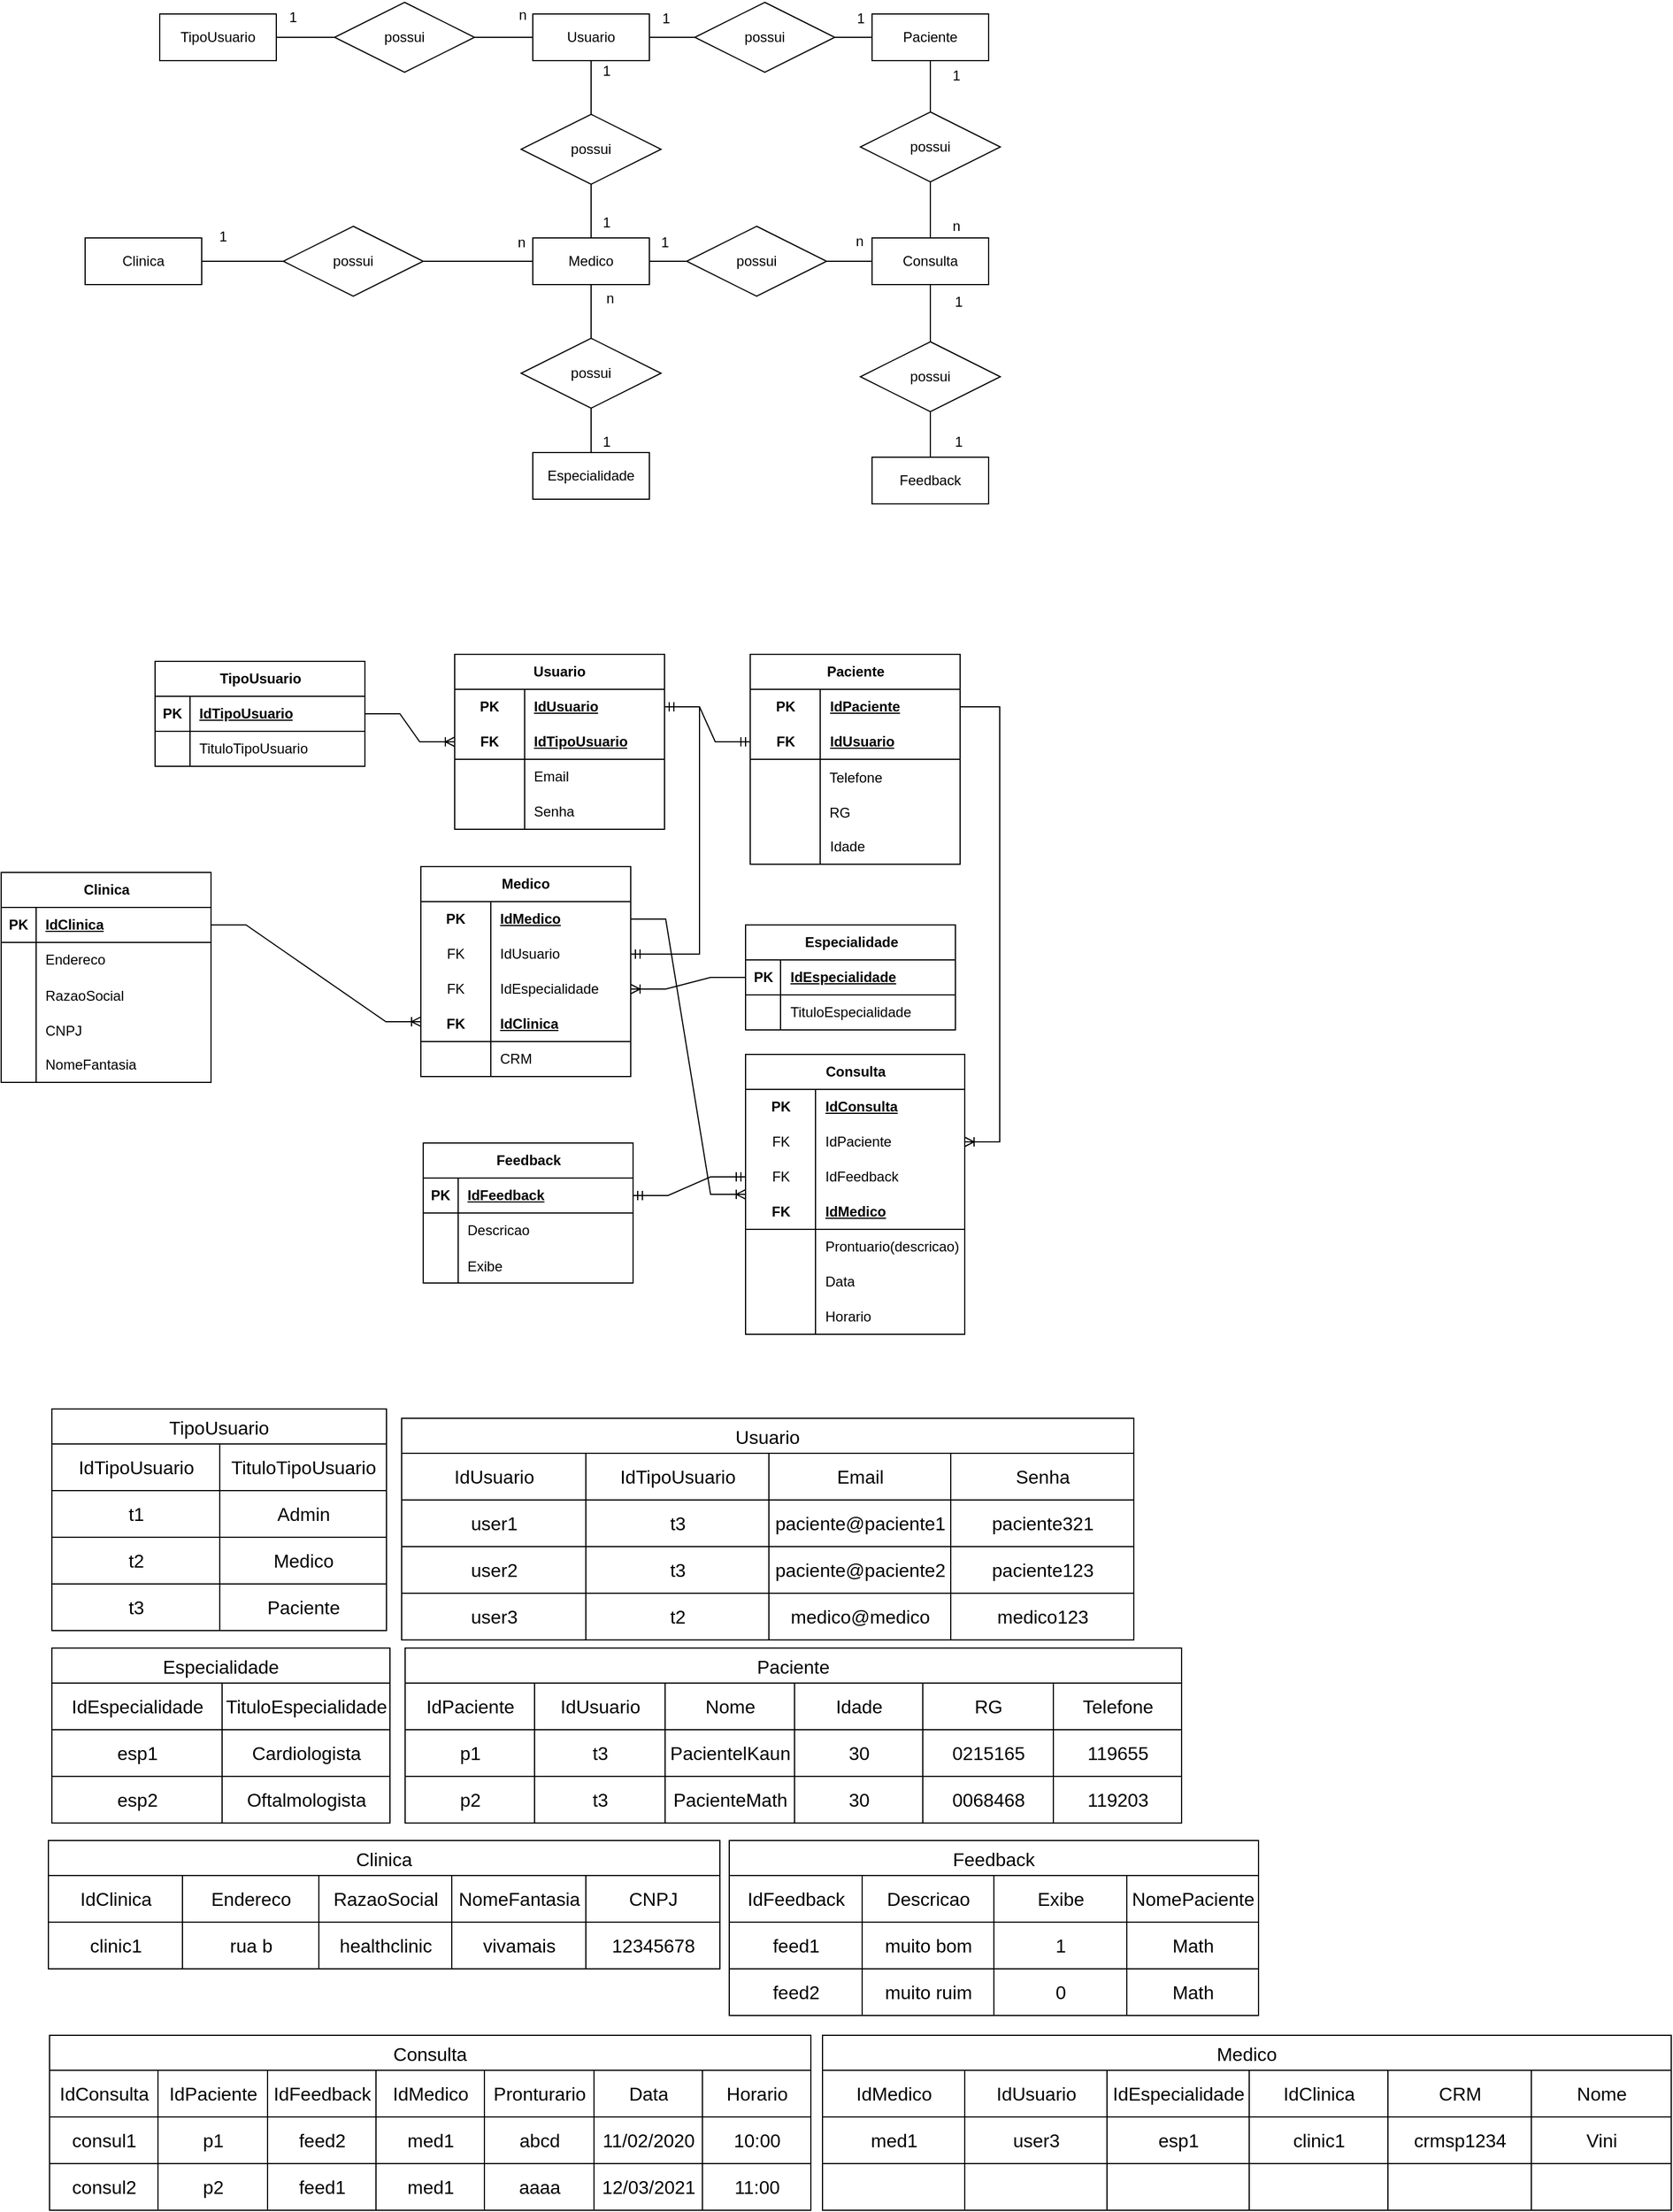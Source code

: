 <mxfile version="21.6.8" type="device">
  <diagram name="Página-1" id="_p6wPqPbKSjIiw2A-Qjh">
    <mxGraphModel dx="1918" dy="684" grid="0" gridSize="10" guides="1" tooltips="1" connect="1" arrows="1" fold="1" page="0" pageScale="1" pageWidth="827" pageHeight="1169" math="0" shadow="0">
      <root>
        <mxCell id="0" />
        <mxCell id="1" parent="0" />
        <mxCell id="ubYymOoz_lgShTa8X9pw-15" style="edgeStyle=orthogonalEdgeStyle;rounded=0;orthogonalLoop=1;jettySize=auto;html=1;entryX=1;entryY=0.5;entryDx=0;entryDy=0;endArrow=none;endFill=0;" parent="1" source="ubYymOoz_lgShTa8X9pw-1" target="ubYymOoz_lgShTa8X9pw-11" edge="1">
          <mxGeometry relative="1" as="geometry" />
        </mxCell>
        <mxCell id="RXCOE2DamY_ne-LnKoDy-2" value="" style="edgeStyle=orthogonalEdgeStyle;rounded=0;orthogonalLoop=1;jettySize=auto;html=1;endArrow=none;endFill=0;" parent="1" source="ubYymOoz_lgShTa8X9pw-1" target="RXCOE2DamY_ne-LnKoDy-1" edge="1">
          <mxGeometry relative="1" as="geometry" />
        </mxCell>
        <mxCell id="RXCOE2DamY_ne-LnKoDy-7" value="" style="edgeStyle=orthogonalEdgeStyle;rounded=0;orthogonalLoop=1;jettySize=auto;html=1;endArrow=none;endFill=0;" parent="1" source="ubYymOoz_lgShTa8X9pw-1" target="RXCOE2DamY_ne-LnKoDy-6" edge="1">
          <mxGeometry relative="1" as="geometry" />
        </mxCell>
        <mxCell id="ubYymOoz_lgShTa8X9pw-1" value="Usuario" style="whiteSpace=wrap;html=1;align=center;" parent="1" vertex="1">
          <mxGeometry x="120" y="30" width="100" height="40" as="geometry" />
        </mxCell>
        <mxCell id="RXCOE2DamY_ne-LnKoDy-23" value="" style="edgeStyle=orthogonalEdgeStyle;rounded=0;orthogonalLoop=1;jettySize=auto;html=1;endArrow=none;endFill=0;" parent="1" source="ubYymOoz_lgShTa8X9pw-5" target="RXCOE2DamY_ne-LnKoDy-21" edge="1">
          <mxGeometry relative="1" as="geometry" />
        </mxCell>
        <mxCell id="ubYymOoz_lgShTa8X9pw-5" value="Medico" style="whiteSpace=wrap;html=1;align=center;" parent="1" vertex="1">
          <mxGeometry x="120" y="222" width="100" height="40" as="geometry" />
        </mxCell>
        <mxCell id="RXCOE2DamY_ne-LnKoDy-8" value="" style="edgeStyle=orthogonalEdgeStyle;rounded=0;orthogonalLoop=1;jettySize=auto;html=1;endArrow=none;endFill=0;" parent="1" source="ubYymOoz_lgShTa8X9pw-6" target="RXCOE2DamY_ne-LnKoDy-6" edge="1">
          <mxGeometry relative="1" as="geometry" />
        </mxCell>
        <mxCell id="RXCOE2DamY_ne-LnKoDy-19" value="" style="edgeStyle=orthogonalEdgeStyle;rounded=0;orthogonalLoop=1;jettySize=auto;html=1;endArrow=none;endFill=0;" parent="1" source="ubYymOoz_lgShTa8X9pw-6" target="RXCOE2DamY_ne-LnKoDy-18" edge="1">
          <mxGeometry relative="1" as="geometry" />
        </mxCell>
        <mxCell id="ubYymOoz_lgShTa8X9pw-6" value="Paciente" style="whiteSpace=wrap;html=1;align=center;" parent="1" vertex="1">
          <mxGeometry x="411" y="30" width="100" height="40" as="geometry" />
        </mxCell>
        <mxCell id="ubYymOoz_lgShTa8X9pw-14" style="edgeStyle=orthogonalEdgeStyle;rounded=0;orthogonalLoop=1;jettySize=auto;html=1;endArrow=none;endFill=0;" parent="1" source="ubYymOoz_lgShTa8X9pw-9" target="ubYymOoz_lgShTa8X9pw-11" edge="1">
          <mxGeometry relative="1" as="geometry" />
        </mxCell>
        <mxCell id="ubYymOoz_lgShTa8X9pw-9" value="TipoUsuario" style="whiteSpace=wrap;html=1;align=center;" parent="1" vertex="1">
          <mxGeometry x="-200" y="30" width="100" height="40" as="geometry" />
        </mxCell>
        <mxCell id="ubYymOoz_lgShTa8X9pw-11" value="possui" style="shape=rhombus;perimeter=rhombusPerimeter;whiteSpace=wrap;html=1;align=center;" parent="1" vertex="1">
          <mxGeometry x="-50" y="20" width="120" height="60" as="geometry" />
        </mxCell>
        <mxCell id="TQzWzncZNhxiVQLYovD8-1" value="n" style="text;html=1;align=center;verticalAlign=middle;resizable=0;points=[];autosize=1;strokeColor=none;fillColor=none;" parent="1" vertex="1">
          <mxGeometry x="98" y="18" width="25" height="26" as="geometry" />
        </mxCell>
        <mxCell id="TQzWzncZNhxiVQLYovD8-2" value="1" style="text;html=1;align=center;verticalAlign=middle;resizable=0;points=[];autosize=1;strokeColor=none;fillColor=none;" parent="1" vertex="1">
          <mxGeometry x="-99" y="20" width="25" height="26" as="geometry" />
        </mxCell>
        <mxCell id="RXCOE2DamY_ne-LnKoDy-3" value="" style="edgeStyle=orthogonalEdgeStyle;rounded=0;orthogonalLoop=1;jettySize=auto;html=1;endArrow=none;endFill=0;" parent="1" source="RXCOE2DamY_ne-LnKoDy-1" target="ubYymOoz_lgShTa8X9pw-5" edge="1">
          <mxGeometry relative="1" as="geometry" />
        </mxCell>
        <mxCell id="RXCOE2DamY_ne-LnKoDy-1" value="possui" style="shape=rhombus;perimeter=rhombusPerimeter;whiteSpace=wrap;html=1;align=center;" parent="1" vertex="1">
          <mxGeometry x="110" y="116" width="120" height="60" as="geometry" />
        </mxCell>
        <mxCell id="RXCOE2DamY_ne-LnKoDy-6" value="possui" style="shape=rhombus;perimeter=rhombusPerimeter;whiteSpace=wrap;html=1;align=center;" parent="1" vertex="1">
          <mxGeometry x="259" y="20" width="120" height="60" as="geometry" />
        </mxCell>
        <mxCell id="RXCOE2DamY_ne-LnKoDy-10" value="" style="edgeStyle=orthogonalEdgeStyle;rounded=0;orthogonalLoop=1;jettySize=auto;html=1;endArrow=none;endFill=0;" parent="1" source="RXCOE2DamY_ne-LnKoDy-9" target="ubYymOoz_lgShTa8X9pw-5" edge="1">
          <mxGeometry relative="1" as="geometry" />
        </mxCell>
        <mxCell id="RXCOE2DamY_ne-LnKoDy-9" value="possui" style="shape=rhombus;perimeter=rhombusPerimeter;whiteSpace=wrap;html=1;align=center;" parent="1" vertex="1">
          <mxGeometry x="110" y="308" width="120" height="60" as="geometry" />
        </mxCell>
        <mxCell id="RXCOE2DamY_ne-LnKoDy-12" value="" style="edgeStyle=orthogonalEdgeStyle;rounded=0;orthogonalLoop=1;jettySize=auto;html=1;endArrow=none;endFill=0;" parent="1" source="RXCOE2DamY_ne-LnKoDy-11" target="RXCOE2DamY_ne-LnKoDy-9" edge="1">
          <mxGeometry relative="1" as="geometry" />
        </mxCell>
        <mxCell id="RXCOE2DamY_ne-LnKoDy-11" value="Especialidade" style="whiteSpace=wrap;html=1;align=center;" parent="1" vertex="1">
          <mxGeometry x="120" y="406" width="100" height="40" as="geometry" />
        </mxCell>
        <mxCell id="RXCOE2DamY_ne-LnKoDy-15" value="" style="edgeStyle=orthogonalEdgeStyle;rounded=0;orthogonalLoop=1;jettySize=auto;html=1;endArrow=none;endFill=0;" parent="1" source="RXCOE2DamY_ne-LnKoDy-13" target="RXCOE2DamY_ne-LnKoDy-14" edge="1">
          <mxGeometry relative="1" as="geometry" />
        </mxCell>
        <mxCell id="RXCOE2DamY_ne-LnKoDy-13" value="Clinica" style="whiteSpace=wrap;html=1;align=center;" parent="1" vertex="1">
          <mxGeometry x="-264" y="222" width="100" height="40" as="geometry" />
        </mxCell>
        <mxCell id="RXCOE2DamY_ne-LnKoDy-16" value="" style="edgeStyle=orthogonalEdgeStyle;rounded=0;orthogonalLoop=1;jettySize=auto;html=1;endArrow=none;endFill=0;" parent="1" source="RXCOE2DamY_ne-LnKoDy-14" target="ubYymOoz_lgShTa8X9pw-5" edge="1">
          <mxGeometry relative="1" as="geometry" />
        </mxCell>
        <mxCell id="RXCOE2DamY_ne-LnKoDy-14" value="possui" style="shape=rhombus;perimeter=rhombusPerimeter;whiteSpace=wrap;html=1;align=center;" parent="1" vertex="1">
          <mxGeometry x="-94" y="212" width="120" height="60" as="geometry" />
        </mxCell>
        <mxCell id="RXCOE2DamY_ne-LnKoDy-22" value="" style="edgeStyle=orthogonalEdgeStyle;rounded=0;orthogonalLoop=1;jettySize=auto;html=1;endArrow=none;endFill=0;" parent="1" source="RXCOE2DamY_ne-LnKoDy-17" target="RXCOE2DamY_ne-LnKoDy-21" edge="1">
          <mxGeometry relative="1" as="geometry" />
        </mxCell>
        <mxCell id="RnfuePendjURlIvCNQxL-3" value="" style="edgeStyle=orthogonalEdgeStyle;rounded=0;orthogonalLoop=1;jettySize=auto;html=1;endArrow=none;endFill=0;" parent="1" source="RXCOE2DamY_ne-LnKoDy-17" target="RnfuePendjURlIvCNQxL-1" edge="1">
          <mxGeometry relative="1" as="geometry" />
        </mxCell>
        <mxCell id="RXCOE2DamY_ne-LnKoDy-17" value="Consulta" style="whiteSpace=wrap;html=1;align=center;" parent="1" vertex="1">
          <mxGeometry x="411" y="222" width="100" height="40" as="geometry" />
        </mxCell>
        <mxCell id="RXCOE2DamY_ne-LnKoDy-20" value="" style="edgeStyle=orthogonalEdgeStyle;rounded=0;orthogonalLoop=1;jettySize=auto;html=1;endArrow=none;endFill=0;" parent="1" source="RXCOE2DamY_ne-LnKoDy-18" target="RXCOE2DamY_ne-LnKoDy-17" edge="1">
          <mxGeometry relative="1" as="geometry" />
        </mxCell>
        <mxCell id="RXCOE2DamY_ne-LnKoDy-18" value="possui" style="shape=rhombus;perimeter=rhombusPerimeter;whiteSpace=wrap;html=1;align=center;" parent="1" vertex="1">
          <mxGeometry x="401" y="114" width="120" height="60" as="geometry" />
        </mxCell>
        <mxCell id="RXCOE2DamY_ne-LnKoDy-21" value="possui" style="shape=rhombus;perimeter=rhombusPerimeter;whiteSpace=wrap;html=1;align=center;" parent="1" vertex="1">
          <mxGeometry x="252" y="212" width="120" height="60" as="geometry" />
        </mxCell>
        <mxCell id="RXCOE2DamY_ne-LnKoDy-24" value="Feedback" style="whiteSpace=wrap;html=1;align=center;" parent="1" vertex="1">
          <mxGeometry x="411" y="410" width="100" height="40" as="geometry" />
        </mxCell>
        <mxCell id="RXCOE2DamY_ne-LnKoDy-31" value="1" style="text;html=1;align=center;verticalAlign=middle;resizable=0;points=[];autosize=1;strokeColor=none;fillColor=none;" parent="1" vertex="1">
          <mxGeometry x="388" y="21" width="25" height="26" as="geometry" />
        </mxCell>
        <mxCell id="RXCOE2DamY_ne-LnKoDy-32" value="1" style="text;html=1;align=center;verticalAlign=middle;resizable=0;points=[];autosize=1;strokeColor=none;fillColor=none;" parent="1" vertex="1">
          <mxGeometry x="221" y="21" width="25" height="26" as="geometry" />
        </mxCell>
        <mxCell id="RXCOE2DamY_ne-LnKoDy-36" value="1" style="text;html=1;align=center;verticalAlign=middle;resizable=0;points=[];autosize=1;strokeColor=none;fillColor=none;" parent="1" vertex="1">
          <mxGeometry x="170" y="384" width="25" height="26" as="geometry" />
        </mxCell>
        <mxCell id="RXCOE2DamY_ne-LnKoDy-37" value="n" style="text;html=1;align=center;verticalAlign=middle;resizable=0;points=[];autosize=1;strokeColor=none;fillColor=none;" parent="1" vertex="1">
          <mxGeometry x="173" y="261" width="25" height="26" as="geometry" />
        </mxCell>
        <mxCell id="RXCOE2DamY_ne-LnKoDy-38" value="n" style="text;html=1;align=center;verticalAlign=middle;resizable=0;points=[];autosize=1;strokeColor=none;fillColor=none;" parent="1" vertex="1">
          <mxGeometry x="97" y="213" width="25" height="26" as="geometry" />
        </mxCell>
        <mxCell id="RXCOE2DamY_ne-LnKoDy-40" value="1" style="text;html=1;align=center;verticalAlign=middle;resizable=0;points=[];autosize=1;strokeColor=none;fillColor=none;" parent="1" vertex="1">
          <mxGeometry x="170" y="196" width="25" height="26" as="geometry" />
        </mxCell>
        <mxCell id="RXCOE2DamY_ne-LnKoDy-41" value="1" style="text;html=1;align=center;verticalAlign=middle;resizable=0;points=[];autosize=1;strokeColor=none;fillColor=none;" parent="1" vertex="1">
          <mxGeometry x="170" y="66" width="25" height="26" as="geometry" />
        </mxCell>
        <mxCell id="RXCOE2DamY_ne-LnKoDy-42" value="n" style="text;html=1;align=center;verticalAlign=middle;resizable=0;points=[];autosize=1;strokeColor=none;fillColor=none;" parent="1" vertex="1">
          <mxGeometry x="387" y="212" width="25" height="26" as="geometry" />
        </mxCell>
        <mxCell id="RXCOE2DamY_ne-LnKoDy-43" value="1" style="text;html=1;align=center;verticalAlign=middle;resizable=0;points=[];autosize=1;strokeColor=none;fillColor=none;" parent="1" vertex="1">
          <mxGeometry x="220" y="213" width="25" height="26" as="geometry" />
        </mxCell>
        <mxCell id="RXCOE2DamY_ne-LnKoDy-44" value="n" style="text;html=1;align=center;verticalAlign=middle;resizable=0;points=[];autosize=1;strokeColor=none;fillColor=none;" parent="1" vertex="1">
          <mxGeometry x="470" y="199" width="25" height="26" as="geometry" />
        </mxCell>
        <mxCell id="RXCOE2DamY_ne-LnKoDy-45" value="1" style="text;html=1;align=center;verticalAlign=middle;resizable=0;points=[];autosize=1;strokeColor=none;fillColor=none;" parent="1" vertex="1">
          <mxGeometry x="470" y="70" width="25" height="26" as="geometry" />
        </mxCell>
        <mxCell id="RnfuePendjURlIvCNQxL-2" value="" style="edgeStyle=orthogonalEdgeStyle;rounded=0;orthogonalLoop=1;jettySize=auto;html=1;endArrow=none;endFill=0;" parent="1" source="RnfuePendjURlIvCNQxL-1" target="RXCOE2DamY_ne-LnKoDy-24" edge="1">
          <mxGeometry relative="1" as="geometry" />
        </mxCell>
        <mxCell id="RnfuePendjURlIvCNQxL-1" value="possui" style="shape=rhombus;perimeter=rhombusPerimeter;whiteSpace=wrap;html=1;align=center;" parent="1" vertex="1">
          <mxGeometry x="401" y="311" width="120" height="60" as="geometry" />
        </mxCell>
        <mxCell id="RnfuePendjURlIvCNQxL-4" value="1" style="text;html=1;align=center;verticalAlign=middle;resizable=0;points=[];autosize=1;strokeColor=none;fillColor=none;" parent="1" vertex="1">
          <mxGeometry x="472" y="264" width="25" height="26" as="geometry" />
        </mxCell>
        <mxCell id="RnfuePendjURlIvCNQxL-5" value="1" style="text;html=1;align=center;verticalAlign=middle;resizable=0;points=[];autosize=1;strokeColor=none;fillColor=none;" parent="1" vertex="1">
          <mxGeometry x="472" y="384" width="25" height="26" as="geometry" />
        </mxCell>
        <mxCell id="RnfuePendjURlIvCNQxL-6" value="1" style="text;html=1;align=center;verticalAlign=middle;resizable=0;points=[];autosize=1;strokeColor=none;fillColor=none;" parent="1" vertex="1">
          <mxGeometry x="-159" y="208" width="25" height="26" as="geometry" />
        </mxCell>
        <mxCell id="RnfuePendjURlIvCNQxL-7" value="TipoUsuario" style="shape=table;startSize=30;container=1;collapsible=1;childLayout=tableLayout;fixedRows=1;rowLines=0;fontStyle=1;align=center;resizeLast=1;html=1;" parent="1" vertex="1">
          <mxGeometry x="-204" y="585" width="180" height="90" as="geometry" />
        </mxCell>
        <mxCell id="RnfuePendjURlIvCNQxL-8" value="" style="shape=tableRow;horizontal=0;startSize=0;swimlaneHead=0;swimlaneBody=0;fillColor=none;collapsible=0;dropTarget=0;points=[[0,0.5],[1,0.5]];portConstraint=eastwest;top=0;left=0;right=0;bottom=1;" parent="RnfuePendjURlIvCNQxL-7" vertex="1">
          <mxGeometry y="30" width="180" height="30" as="geometry" />
        </mxCell>
        <mxCell id="RnfuePendjURlIvCNQxL-9" value="PK" style="shape=partialRectangle;connectable=0;fillColor=none;top=0;left=0;bottom=0;right=0;fontStyle=1;overflow=hidden;whiteSpace=wrap;html=1;" parent="RnfuePendjURlIvCNQxL-8" vertex="1">
          <mxGeometry width="30" height="30" as="geometry">
            <mxRectangle width="30" height="30" as="alternateBounds" />
          </mxGeometry>
        </mxCell>
        <mxCell id="RnfuePendjURlIvCNQxL-10" value="IdTipoUsuario" style="shape=partialRectangle;connectable=0;fillColor=none;top=0;left=0;bottom=0;right=0;align=left;spacingLeft=6;fontStyle=5;overflow=hidden;whiteSpace=wrap;html=1;" parent="RnfuePendjURlIvCNQxL-8" vertex="1">
          <mxGeometry x="30" width="150" height="30" as="geometry">
            <mxRectangle width="150" height="30" as="alternateBounds" />
          </mxGeometry>
        </mxCell>
        <mxCell id="RnfuePendjURlIvCNQxL-11" value="" style="shape=tableRow;horizontal=0;startSize=0;swimlaneHead=0;swimlaneBody=0;fillColor=none;collapsible=0;dropTarget=0;points=[[0,0.5],[1,0.5]];portConstraint=eastwest;top=0;left=0;right=0;bottom=0;" parent="RnfuePendjURlIvCNQxL-7" vertex="1">
          <mxGeometry y="60" width="180" height="30" as="geometry" />
        </mxCell>
        <mxCell id="RnfuePendjURlIvCNQxL-12" value="" style="shape=partialRectangle;connectable=0;fillColor=none;top=0;left=0;bottom=0;right=0;editable=1;overflow=hidden;whiteSpace=wrap;html=1;" parent="RnfuePendjURlIvCNQxL-11" vertex="1">
          <mxGeometry width="30" height="30" as="geometry">
            <mxRectangle width="30" height="30" as="alternateBounds" />
          </mxGeometry>
        </mxCell>
        <mxCell id="RnfuePendjURlIvCNQxL-13" value="TituloTipoUsuario" style="shape=partialRectangle;connectable=0;fillColor=none;top=0;left=0;bottom=0;right=0;align=left;spacingLeft=6;overflow=hidden;whiteSpace=wrap;html=1;" parent="RnfuePendjURlIvCNQxL-11" vertex="1">
          <mxGeometry x="30" width="150" height="30" as="geometry">
            <mxRectangle width="150" height="30" as="alternateBounds" />
          </mxGeometry>
        </mxCell>
        <mxCell id="RnfuePendjURlIvCNQxL-33" value="Usuario" style="shape=table;startSize=30;container=1;collapsible=1;childLayout=tableLayout;fixedRows=1;rowLines=0;fontStyle=1;align=center;resizeLast=1;html=1;whiteSpace=wrap;" parent="1" vertex="1">
          <mxGeometry x="53" y="579" width="180" height="150" as="geometry" />
        </mxCell>
        <mxCell id="RnfuePendjURlIvCNQxL-34" value="" style="shape=tableRow;horizontal=0;startSize=0;swimlaneHead=0;swimlaneBody=0;fillColor=none;collapsible=0;dropTarget=0;points=[[0,0.5],[1,0.5]];portConstraint=eastwest;top=0;left=0;right=0;bottom=0;html=1;" parent="RnfuePendjURlIvCNQxL-33" vertex="1">
          <mxGeometry y="30" width="180" height="30" as="geometry" />
        </mxCell>
        <mxCell id="RnfuePendjURlIvCNQxL-35" value="PK" style="shape=partialRectangle;connectable=0;fillColor=none;top=0;left=0;bottom=0;right=0;fontStyle=1;overflow=hidden;html=1;whiteSpace=wrap;" parent="RnfuePendjURlIvCNQxL-34" vertex="1">
          <mxGeometry width="60" height="30" as="geometry">
            <mxRectangle width="60" height="30" as="alternateBounds" />
          </mxGeometry>
        </mxCell>
        <mxCell id="RnfuePendjURlIvCNQxL-36" value="IdUsuario" style="shape=partialRectangle;connectable=0;fillColor=none;top=0;left=0;bottom=0;right=0;align=left;spacingLeft=6;fontStyle=5;overflow=hidden;html=1;whiteSpace=wrap;" parent="RnfuePendjURlIvCNQxL-34" vertex="1">
          <mxGeometry x="60" width="120" height="30" as="geometry">
            <mxRectangle width="120" height="30" as="alternateBounds" />
          </mxGeometry>
        </mxCell>
        <mxCell id="RnfuePendjURlIvCNQxL-37" value="" style="shape=tableRow;horizontal=0;startSize=0;swimlaneHead=0;swimlaneBody=0;fillColor=none;collapsible=0;dropTarget=0;points=[[0,0.5],[1,0.5]];portConstraint=eastwest;top=0;left=0;right=0;bottom=1;html=1;" parent="RnfuePendjURlIvCNQxL-33" vertex="1">
          <mxGeometry y="60" width="180" height="30" as="geometry" />
        </mxCell>
        <mxCell id="RnfuePendjURlIvCNQxL-38" value="FK" style="shape=partialRectangle;connectable=0;fillColor=none;top=0;left=0;bottom=0;right=0;fontStyle=1;overflow=hidden;html=1;whiteSpace=wrap;" parent="RnfuePendjURlIvCNQxL-37" vertex="1">
          <mxGeometry width="60" height="30" as="geometry">
            <mxRectangle width="60" height="30" as="alternateBounds" />
          </mxGeometry>
        </mxCell>
        <mxCell id="RnfuePendjURlIvCNQxL-39" value="IdTipoUsuario" style="shape=partialRectangle;connectable=0;fillColor=none;top=0;left=0;bottom=0;right=0;align=left;spacingLeft=6;fontStyle=5;overflow=hidden;html=1;whiteSpace=wrap;" parent="RnfuePendjURlIvCNQxL-37" vertex="1">
          <mxGeometry x="60" width="120" height="30" as="geometry">
            <mxRectangle width="120" height="30" as="alternateBounds" />
          </mxGeometry>
        </mxCell>
        <mxCell id="RnfuePendjURlIvCNQxL-40" value="" style="shape=tableRow;horizontal=0;startSize=0;swimlaneHead=0;swimlaneBody=0;fillColor=none;collapsible=0;dropTarget=0;points=[[0,0.5],[1,0.5]];portConstraint=eastwest;top=0;left=0;right=0;bottom=0;html=1;" parent="RnfuePendjURlIvCNQxL-33" vertex="1">
          <mxGeometry y="90" width="180" height="30" as="geometry" />
        </mxCell>
        <mxCell id="RnfuePendjURlIvCNQxL-41" value="" style="shape=partialRectangle;connectable=0;fillColor=none;top=0;left=0;bottom=0;right=0;editable=1;overflow=hidden;html=1;whiteSpace=wrap;" parent="RnfuePendjURlIvCNQxL-40" vertex="1">
          <mxGeometry width="60" height="30" as="geometry">
            <mxRectangle width="60" height="30" as="alternateBounds" />
          </mxGeometry>
        </mxCell>
        <mxCell id="RnfuePendjURlIvCNQxL-42" value="Email" style="shape=partialRectangle;connectable=0;fillColor=none;top=0;left=0;bottom=0;right=0;align=left;spacingLeft=6;overflow=hidden;html=1;whiteSpace=wrap;" parent="RnfuePendjURlIvCNQxL-40" vertex="1">
          <mxGeometry x="60" width="120" height="30" as="geometry">
            <mxRectangle width="120" height="30" as="alternateBounds" />
          </mxGeometry>
        </mxCell>
        <mxCell id="RnfuePendjURlIvCNQxL-43" value="" style="shape=tableRow;horizontal=0;startSize=0;swimlaneHead=0;swimlaneBody=0;fillColor=none;collapsible=0;dropTarget=0;points=[[0,0.5],[1,0.5]];portConstraint=eastwest;top=0;left=0;right=0;bottom=0;html=1;" parent="RnfuePendjURlIvCNQxL-33" vertex="1">
          <mxGeometry y="120" width="180" height="30" as="geometry" />
        </mxCell>
        <mxCell id="RnfuePendjURlIvCNQxL-44" value="" style="shape=partialRectangle;connectable=0;fillColor=none;top=0;left=0;bottom=0;right=0;editable=1;overflow=hidden;html=1;whiteSpace=wrap;" parent="RnfuePendjURlIvCNQxL-43" vertex="1">
          <mxGeometry width="60" height="30" as="geometry">
            <mxRectangle width="60" height="30" as="alternateBounds" />
          </mxGeometry>
        </mxCell>
        <mxCell id="RnfuePendjURlIvCNQxL-45" value="Senha" style="shape=partialRectangle;connectable=0;fillColor=none;top=0;left=0;bottom=0;right=0;align=left;spacingLeft=6;overflow=hidden;html=1;whiteSpace=wrap;" parent="RnfuePendjURlIvCNQxL-43" vertex="1">
          <mxGeometry x="60" width="120" height="30" as="geometry">
            <mxRectangle width="120" height="30" as="alternateBounds" />
          </mxGeometry>
        </mxCell>
        <mxCell id="RnfuePendjURlIvCNQxL-46" value="Paciente" style="shape=table;startSize=30;container=1;collapsible=1;childLayout=tableLayout;fixedRows=1;rowLines=0;fontStyle=1;align=center;resizeLast=1;html=1;whiteSpace=wrap;" parent="1" vertex="1">
          <mxGeometry x="306.5" y="579" width="180" height="180" as="geometry" />
        </mxCell>
        <mxCell id="RnfuePendjURlIvCNQxL-47" value="" style="shape=tableRow;horizontal=0;startSize=0;swimlaneHead=0;swimlaneBody=0;fillColor=none;collapsible=0;dropTarget=0;points=[[0,0.5],[1,0.5]];portConstraint=eastwest;top=0;left=0;right=0;bottom=0;html=1;" parent="RnfuePendjURlIvCNQxL-46" vertex="1">
          <mxGeometry y="30" width="180" height="30" as="geometry" />
        </mxCell>
        <mxCell id="RnfuePendjURlIvCNQxL-48" value="PK" style="shape=partialRectangle;connectable=0;fillColor=none;top=0;left=0;bottom=0;right=0;fontStyle=1;overflow=hidden;html=1;whiteSpace=wrap;" parent="RnfuePendjURlIvCNQxL-47" vertex="1">
          <mxGeometry width="60" height="30" as="geometry">
            <mxRectangle width="60" height="30" as="alternateBounds" />
          </mxGeometry>
        </mxCell>
        <mxCell id="RnfuePendjURlIvCNQxL-49" value="IdPaciente" style="shape=partialRectangle;connectable=0;fillColor=none;top=0;left=0;bottom=0;right=0;align=left;spacingLeft=6;fontStyle=5;overflow=hidden;html=1;whiteSpace=wrap;" parent="RnfuePendjURlIvCNQxL-47" vertex="1">
          <mxGeometry x="60" width="120" height="30" as="geometry">
            <mxRectangle width="120" height="30" as="alternateBounds" />
          </mxGeometry>
        </mxCell>
        <mxCell id="RnfuePendjURlIvCNQxL-50" value="" style="shape=tableRow;horizontal=0;startSize=0;swimlaneHead=0;swimlaneBody=0;fillColor=none;collapsible=0;dropTarget=0;points=[[0,0.5],[1,0.5]];portConstraint=eastwest;top=0;left=0;right=0;bottom=1;html=1;" parent="RnfuePendjURlIvCNQxL-46" vertex="1">
          <mxGeometry y="60" width="180" height="30" as="geometry" />
        </mxCell>
        <mxCell id="RnfuePendjURlIvCNQxL-51" value="FK" style="shape=partialRectangle;connectable=0;fillColor=none;top=0;left=0;bottom=0;right=0;fontStyle=1;overflow=hidden;html=1;whiteSpace=wrap;" parent="RnfuePendjURlIvCNQxL-50" vertex="1">
          <mxGeometry width="60" height="30" as="geometry">
            <mxRectangle width="60" height="30" as="alternateBounds" />
          </mxGeometry>
        </mxCell>
        <mxCell id="RnfuePendjURlIvCNQxL-52" value="IdUsuario" style="shape=partialRectangle;connectable=0;fillColor=none;top=0;left=0;bottom=0;right=0;align=left;spacingLeft=6;fontStyle=5;overflow=hidden;html=1;whiteSpace=wrap;" parent="RnfuePendjURlIvCNQxL-50" vertex="1">
          <mxGeometry x="60" width="120" height="30" as="geometry">
            <mxRectangle width="120" height="30" as="alternateBounds" />
          </mxGeometry>
        </mxCell>
        <mxCell id="RnfuePendjURlIvCNQxL-350" value="" style="shape=tableRow;horizontal=0;startSize=0;swimlaneHead=0;swimlaneBody=0;fillColor=none;collapsible=0;dropTarget=0;points=[[0,0.5],[1,0.5]];portConstraint=eastwest;top=0;left=0;right=0;bottom=0;" parent="RnfuePendjURlIvCNQxL-46" vertex="1">
          <mxGeometry y="90" width="180" height="30" as="geometry" />
        </mxCell>
        <mxCell id="RnfuePendjURlIvCNQxL-351" value="" style="shape=partialRectangle;connectable=0;fillColor=none;top=0;left=0;bottom=0;right=0;editable=1;overflow=hidden;" parent="RnfuePendjURlIvCNQxL-350" vertex="1">
          <mxGeometry width="60" height="30" as="geometry">
            <mxRectangle width="60" height="30" as="alternateBounds" />
          </mxGeometry>
        </mxCell>
        <mxCell id="RnfuePendjURlIvCNQxL-352" value="Telefone" style="shape=partialRectangle;connectable=0;fillColor=none;top=0;left=0;bottom=0;right=0;align=left;spacingLeft=6;overflow=hidden;" parent="RnfuePendjURlIvCNQxL-350" vertex="1">
          <mxGeometry x="60" width="120" height="30" as="geometry">
            <mxRectangle width="120" height="30" as="alternateBounds" />
          </mxGeometry>
        </mxCell>
        <mxCell id="RnfuePendjURlIvCNQxL-344" value="" style="shape=tableRow;horizontal=0;startSize=0;swimlaneHead=0;swimlaneBody=0;fillColor=none;collapsible=0;dropTarget=0;points=[[0,0.5],[1,0.5]];portConstraint=eastwest;top=0;left=0;right=0;bottom=0;" parent="RnfuePendjURlIvCNQxL-46" vertex="1">
          <mxGeometry y="120" width="180" height="30" as="geometry" />
        </mxCell>
        <mxCell id="RnfuePendjURlIvCNQxL-345" value="" style="shape=partialRectangle;connectable=0;fillColor=none;top=0;left=0;bottom=0;right=0;editable=1;overflow=hidden;" parent="RnfuePendjURlIvCNQxL-344" vertex="1">
          <mxGeometry width="60" height="30" as="geometry">
            <mxRectangle width="60" height="30" as="alternateBounds" />
          </mxGeometry>
        </mxCell>
        <mxCell id="RnfuePendjURlIvCNQxL-346" value="RG" style="shape=partialRectangle;connectable=0;fillColor=none;top=0;left=0;bottom=0;right=0;align=left;spacingLeft=6;overflow=hidden;" parent="RnfuePendjURlIvCNQxL-344" vertex="1">
          <mxGeometry x="60" width="120" height="30" as="geometry">
            <mxRectangle width="120" height="30" as="alternateBounds" />
          </mxGeometry>
        </mxCell>
        <mxCell id="RnfuePendjURlIvCNQxL-56" value="" style="shape=tableRow;horizontal=0;startSize=0;swimlaneHead=0;swimlaneBody=0;fillColor=none;collapsible=0;dropTarget=0;points=[[0,0.5],[1,0.5]];portConstraint=eastwest;top=0;left=0;right=0;bottom=0;html=1;" parent="RnfuePendjURlIvCNQxL-46" vertex="1">
          <mxGeometry y="150" width="180" height="30" as="geometry" />
        </mxCell>
        <mxCell id="RnfuePendjURlIvCNQxL-57" value="" style="shape=partialRectangle;connectable=0;fillColor=none;top=0;left=0;bottom=0;right=0;editable=1;overflow=hidden;html=1;whiteSpace=wrap;" parent="RnfuePendjURlIvCNQxL-56" vertex="1">
          <mxGeometry width="60" height="30" as="geometry">
            <mxRectangle width="60" height="30" as="alternateBounds" />
          </mxGeometry>
        </mxCell>
        <mxCell id="RnfuePendjURlIvCNQxL-58" value="Idade" style="shape=partialRectangle;connectable=0;fillColor=none;top=0;left=0;bottom=0;right=0;align=left;spacingLeft=6;overflow=hidden;html=1;whiteSpace=wrap;" parent="RnfuePendjURlIvCNQxL-56" vertex="1">
          <mxGeometry x="60" width="120" height="30" as="geometry">
            <mxRectangle width="120" height="30" as="alternateBounds" />
          </mxGeometry>
        </mxCell>
        <mxCell id="RnfuePendjURlIvCNQxL-59" value="Clinica" style="shape=table;startSize=30;container=1;collapsible=1;childLayout=tableLayout;fixedRows=1;rowLines=0;fontStyle=1;align=center;resizeLast=1;html=1;" parent="1" vertex="1">
          <mxGeometry x="-336" y="766" width="180" height="180" as="geometry" />
        </mxCell>
        <mxCell id="RnfuePendjURlIvCNQxL-60" value="" style="shape=tableRow;horizontal=0;startSize=0;swimlaneHead=0;swimlaneBody=0;fillColor=none;collapsible=0;dropTarget=0;points=[[0,0.5],[1,0.5]];portConstraint=eastwest;top=0;left=0;right=0;bottom=1;" parent="RnfuePendjURlIvCNQxL-59" vertex="1">
          <mxGeometry y="30" width="180" height="30" as="geometry" />
        </mxCell>
        <mxCell id="RnfuePendjURlIvCNQxL-61" value="PK" style="shape=partialRectangle;connectable=0;fillColor=none;top=0;left=0;bottom=0;right=0;fontStyle=1;overflow=hidden;whiteSpace=wrap;html=1;" parent="RnfuePendjURlIvCNQxL-60" vertex="1">
          <mxGeometry width="30" height="30" as="geometry">
            <mxRectangle width="30" height="30" as="alternateBounds" />
          </mxGeometry>
        </mxCell>
        <mxCell id="RnfuePendjURlIvCNQxL-62" value="IdClinica" style="shape=partialRectangle;connectable=0;fillColor=none;top=0;left=0;bottom=0;right=0;align=left;spacingLeft=6;fontStyle=5;overflow=hidden;whiteSpace=wrap;html=1;" parent="RnfuePendjURlIvCNQxL-60" vertex="1">
          <mxGeometry x="30" width="150" height="30" as="geometry">
            <mxRectangle width="150" height="30" as="alternateBounds" />
          </mxGeometry>
        </mxCell>
        <mxCell id="RnfuePendjURlIvCNQxL-63" value="" style="shape=tableRow;horizontal=0;startSize=0;swimlaneHead=0;swimlaneBody=0;fillColor=none;collapsible=0;dropTarget=0;points=[[0,0.5],[1,0.5]];portConstraint=eastwest;top=0;left=0;right=0;bottom=0;" parent="RnfuePendjURlIvCNQxL-59" vertex="1">
          <mxGeometry y="60" width="180" height="30" as="geometry" />
        </mxCell>
        <mxCell id="RnfuePendjURlIvCNQxL-64" value="" style="shape=partialRectangle;connectable=0;fillColor=none;top=0;left=0;bottom=0;right=0;editable=1;overflow=hidden;whiteSpace=wrap;html=1;" parent="RnfuePendjURlIvCNQxL-63" vertex="1">
          <mxGeometry width="30" height="30" as="geometry">
            <mxRectangle width="30" height="30" as="alternateBounds" />
          </mxGeometry>
        </mxCell>
        <mxCell id="RnfuePendjURlIvCNQxL-65" value="Endereco" style="shape=partialRectangle;connectable=0;fillColor=none;top=0;left=0;bottom=0;right=0;align=left;spacingLeft=6;overflow=hidden;whiteSpace=wrap;html=1;" parent="RnfuePendjURlIvCNQxL-63" vertex="1">
          <mxGeometry x="30" width="150" height="30" as="geometry">
            <mxRectangle width="150" height="30" as="alternateBounds" />
          </mxGeometry>
        </mxCell>
        <mxCell id="RnfuePendjURlIvCNQxL-282" value="" style="shape=tableRow;horizontal=0;startSize=0;swimlaneHead=0;swimlaneBody=0;fillColor=none;collapsible=0;dropTarget=0;points=[[0,0.5],[1,0.5]];portConstraint=eastwest;top=0;left=0;right=0;bottom=0;" parent="RnfuePendjURlIvCNQxL-59" vertex="1">
          <mxGeometry y="90" width="180" height="30" as="geometry" />
        </mxCell>
        <mxCell id="RnfuePendjURlIvCNQxL-283" value="" style="shape=partialRectangle;connectable=0;fillColor=none;top=0;left=0;bottom=0;right=0;editable=1;overflow=hidden;" parent="RnfuePendjURlIvCNQxL-282" vertex="1">
          <mxGeometry width="30" height="30" as="geometry">
            <mxRectangle width="30" height="30" as="alternateBounds" />
          </mxGeometry>
        </mxCell>
        <mxCell id="RnfuePendjURlIvCNQxL-284" value="RazaoSocial" style="shape=partialRectangle;connectable=0;fillColor=none;top=0;left=0;bottom=0;right=0;align=left;spacingLeft=6;overflow=hidden;" parent="RnfuePendjURlIvCNQxL-282" vertex="1">
          <mxGeometry x="30" width="150" height="30" as="geometry">
            <mxRectangle width="150" height="30" as="alternateBounds" />
          </mxGeometry>
        </mxCell>
        <mxCell id="RnfuePendjURlIvCNQxL-314" value="" style="shape=tableRow;horizontal=0;startSize=0;swimlaneHead=0;swimlaneBody=0;fillColor=none;collapsible=0;dropTarget=0;points=[[0,0.5],[1,0.5]];portConstraint=eastwest;top=0;left=0;right=0;bottom=0;" parent="RnfuePendjURlIvCNQxL-59" vertex="1">
          <mxGeometry y="120" width="180" height="30" as="geometry" />
        </mxCell>
        <mxCell id="RnfuePendjURlIvCNQxL-315" value="" style="shape=partialRectangle;connectable=0;fillColor=none;top=0;left=0;bottom=0;right=0;editable=1;overflow=hidden;" parent="RnfuePendjURlIvCNQxL-314" vertex="1">
          <mxGeometry width="30" height="30" as="geometry">
            <mxRectangle width="30" height="30" as="alternateBounds" />
          </mxGeometry>
        </mxCell>
        <mxCell id="RnfuePendjURlIvCNQxL-316" value="CNPJ" style="shape=partialRectangle;connectable=0;fillColor=none;top=0;left=0;bottom=0;right=0;align=left;spacingLeft=6;overflow=hidden;" parent="RnfuePendjURlIvCNQxL-314" vertex="1">
          <mxGeometry x="30" width="150" height="30" as="geometry">
            <mxRectangle width="150" height="30" as="alternateBounds" />
          </mxGeometry>
        </mxCell>
        <mxCell id="RnfuePendjURlIvCNQxL-66" style="shape=tableRow;horizontal=0;startSize=0;swimlaneHead=0;swimlaneBody=0;fillColor=none;collapsible=0;dropTarget=0;points=[[0,0.5],[1,0.5]];portConstraint=eastwest;top=0;left=0;right=0;bottom=0;" parent="RnfuePendjURlIvCNQxL-59" vertex="1">
          <mxGeometry y="150" width="180" height="30" as="geometry" />
        </mxCell>
        <mxCell id="RnfuePendjURlIvCNQxL-67" style="shape=partialRectangle;connectable=0;fillColor=none;top=0;left=0;bottom=0;right=0;editable=1;overflow=hidden;whiteSpace=wrap;html=1;" parent="RnfuePendjURlIvCNQxL-66" vertex="1">
          <mxGeometry width="30" height="30" as="geometry">
            <mxRectangle width="30" height="30" as="alternateBounds" />
          </mxGeometry>
        </mxCell>
        <mxCell id="RnfuePendjURlIvCNQxL-68" value="NomeFantasia" style="shape=partialRectangle;connectable=0;fillColor=none;top=0;left=0;bottom=0;right=0;align=left;spacingLeft=6;overflow=hidden;whiteSpace=wrap;html=1;" parent="RnfuePendjURlIvCNQxL-66" vertex="1">
          <mxGeometry x="30" width="150" height="30" as="geometry">
            <mxRectangle width="150" height="30" as="alternateBounds" />
          </mxGeometry>
        </mxCell>
        <mxCell id="RnfuePendjURlIvCNQxL-69" value="Medico" style="shape=table;startSize=30;container=1;collapsible=1;childLayout=tableLayout;fixedRows=1;rowLines=0;fontStyle=1;align=center;resizeLast=1;html=1;whiteSpace=wrap;" parent="1" vertex="1">
          <mxGeometry x="24" y="761" width="180" height="180" as="geometry" />
        </mxCell>
        <mxCell id="RnfuePendjURlIvCNQxL-70" value="" style="shape=tableRow;horizontal=0;startSize=0;swimlaneHead=0;swimlaneBody=0;fillColor=none;collapsible=0;dropTarget=0;points=[[0,0.5],[1,0.5]];portConstraint=eastwest;top=0;left=0;right=0;bottom=0;html=1;" parent="RnfuePendjURlIvCNQxL-69" vertex="1">
          <mxGeometry y="30" width="180" height="30" as="geometry" />
        </mxCell>
        <mxCell id="RnfuePendjURlIvCNQxL-71" value="PK" style="shape=partialRectangle;connectable=0;fillColor=none;top=0;left=0;bottom=0;right=0;fontStyle=1;overflow=hidden;html=1;whiteSpace=wrap;" parent="RnfuePendjURlIvCNQxL-70" vertex="1">
          <mxGeometry width="60" height="30" as="geometry">
            <mxRectangle width="60" height="30" as="alternateBounds" />
          </mxGeometry>
        </mxCell>
        <mxCell id="RnfuePendjURlIvCNQxL-72" value="IdMedico" style="shape=partialRectangle;connectable=0;fillColor=none;top=0;left=0;bottom=0;right=0;align=left;spacingLeft=6;fontStyle=5;overflow=hidden;html=1;whiteSpace=wrap;" parent="RnfuePendjURlIvCNQxL-70" vertex="1">
          <mxGeometry x="60" width="120" height="30" as="geometry">
            <mxRectangle width="120" height="30" as="alternateBounds" />
          </mxGeometry>
        </mxCell>
        <mxCell id="RnfuePendjURlIvCNQxL-142" value="" style="shape=tableRow;horizontal=0;startSize=0;swimlaneHead=0;swimlaneBody=0;fillColor=none;collapsible=0;dropTarget=0;points=[[0,0.5],[1,0.5]];portConstraint=eastwest;top=0;left=0;right=0;bottom=0;" parent="RnfuePendjURlIvCNQxL-69" vertex="1">
          <mxGeometry y="60" width="180" height="30" as="geometry" />
        </mxCell>
        <mxCell id="RnfuePendjURlIvCNQxL-143" value="FK" style="shape=partialRectangle;connectable=0;fillColor=none;top=0;left=0;bottom=0;right=0;fontStyle=0;overflow=hidden;whiteSpace=wrap;html=1;" parent="RnfuePendjURlIvCNQxL-142" vertex="1">
          <mxGeometry width="60" height="30" as="geometry">
            <mxRectangle width="60" height="30" as="alternateBounds" />
          </mxGeometry>
        </mxCell>
        <mxCell id="RnfuePendjURlIvCNQxL-144" value="IdUsuario" style="shape=partialRectangle;connectable=0;fillColor=none;top=0;left=0;bottom=0;right=0;align=left;spacingLeft=6;fontStyle=0;overflow=hidden;whiteSpace=wrap;html=1;" parent="RnfuePendjURlIvCNQxL-142" vertex="1">
          <mxGeometry x="60" width="120" height="30" as="geometry">
            <mxRectangle width="120" height="30" as="alternateBounds" />
          </mxGeometry>
        </mxCell>
        <mxCell id="RnfuePendjURlIvCNQxL-82" value="" style="shape=tableRow;horizontal=0;startSize=0;swimlaneHead=0;swimlaneBody=0;fillColor=none;collapsible=0;dropTarget=0;points=[[0,0.5],[1,0.5]];portConstraint=eastwest;top=0;left=0;right=0;bottom=0;" parent="RnfuePendjURlIvCNQxL-69" vertex="1">
          <mxGeometry y="90" width="180" height="30" as="geometry" />
        </mxCell>
        <mxCell id="RnfuePendjURlIvCNQxL-83" value="FK" style="shape=partialRectangle;connectable=0;fillColor=none;top=0;left=0;bottom=0;right=0;fontStyle=0;overflow=hidden;whiteSpace=wrap;html=1;" parent="RnfuePendjURlIvCNQxL-82" vertex="1">
          <mxGeometry width="60" height="30" as="geometry">
            <mxRectangle width="60" height="30" as="alternateBounds" />
          </mxGeometry>
        </mxCell>
        <mxCell id="RnfuePendjURlIvCNQxL-84" value="IdEspecialidade" style="shape=partialRectangle;connectable=0;fillColor=none;top=0;left=0;bottom=0;right=0;align=left;spacingLeft=6;fontStyle=0;overflow=hidden;whiteSpace=wrap;html=1;" parent="RnfuePendjURlIvCNQxL-82" vertex="1">
          <mxGeometry x="60" width="120" height="30" as="geometry">
            <mxRectangle width="120" height="30" as="alternateBounds" />
          </mxGeometry>
        </mxCell>
        <mxCell id="RnfuePendjURlIvCNQxL-73" value="" style="shape=tableRow;horizontal=0;startSize=0;swimlaneHead=0;swimlaneBody=0;fillColor=none;collapsible=0;dropTarget=0;points=[[0,0.5],[1,0.5]];portConstraint=eastwest;top=0;left=0;right=0;bottom=1;html=1;" parent="RnfuePendjURlIvCNQxL-69" vertex="1">
          <mxGeometry y="120" width="180" height="30" as="geometry" />
        </mxCell>
        <mxCell id="RnfuePendjURlIvCNQxL-74" value="FK" style="shape=partialRectangle;connectable=0;fillColor=none;top=0;left=0;bottom=0;right=0;fontStyle=1;overflow=hidden;html=1;whiteSpace=wrap;" parent="RnfuePendjURlIvCNQxL-73" vertex="1">
          <mxGeometry width="60" height="30" as="geometry">
            <mxRectangle width="60" height="30" as="alternateBounds" />
          </mxGeometry>
        </mxCell>
        <mxCell id="RnfuePendjURlIvCNQxL-75" value="IdClinica" style="shape=partialRectangle;connectable=0;fillColor=none;top=0;left=0;bottom=0;right=0;align=left;spacingLeft=6;fontStyle=5;overflow=hidden;html=1;whiteSpace=wrap;" parent="RnfuePendjURlIvCNQxL-73" vertex="1">
          <mxGeometry x="60" width="120" height="30" as="geometry">
            <mxRectangle width="120" height="30" as="alternateBounds" />
          </mxGeometry>
        </mxCell>
        <mxCell id="RnfuePendjURlIvCNQxL-76" value="" style="shape=tableRow;horizontal=0;startSize=0;swimlaneHead=0;swimlaneBody=0;fillColor=none;collapsible=0;dropTarget=0;points=[[0,0.5],[1,0.5]];portConstraint=eastwest;top=0;left=0;right=0;bottom=0;html=1;" parent="RnfuePendjURlIvCNQxL-69" vertex="1">
          <mxGeometry y="150" width="180" height="30" as="geometry" />
        </mxCell>
        <mxCell id="RnfuePendjURlIvCNQxL-77" value="" style="shape=partialRectangle;connectable=0;fillColor=none;top=0;left=0;bottom=0;right=0;editable=1;overflow=hidden;html=1;whiteSpace=wrap;" parent="RnfuePendjURlIvCNQxL-76" vertex="1">
          <mxGeometry width="60" height="30" as="geometry">
            <mxRectangle width="60" height="30" as="alternateBounds" />
          </mxGeometry>
        </mxCell>
        <mxCell id="RnfuePendjURlIvCNQxL-78" value="CRM" style="shape=partialRectangle;connectable=0;fillColor=none;top=0;left=0;bottom=0;right=0;align=left;spacingLeft=6;overflow=hidden;html=1;whiteSpace=wrap;" parent="RnfuePendjURlIvCNQxL-76" vertex="1">
          <mxGeometry x="60" width="120" height="30" as="geometry">
            <mxRectangle width="120" height="30" as="alternateBounds" />
          </mxGeometry>
        </mxCell>
        <mxCell id="RnfuePendjURlIvCNQxL-85" value="Especialidade" style="shape=table;startSize=30;container=1;collapsible=1;childLayout=tableLayout;fixedRows=1;rowLines=0;fontStyle=1;align=center;resizeLast=1;html=1;" parent="1" vertex="1">
          <mxGeometry x="302.5" y="811" width="180" height="90" as="geometry" />
        </mxCell>
        <mxCell id="RnfuePendjURlIvCNQxL-86" value="" style="shape=tableRow;horizontal=0;startSize=0;swimlaneHead=0;swimlaneBody=0;fillColor=none;collapsible=0;dropTarget=0;points=[[0,0.5],[1,0.5]];portConstraint=eastwest;top=0;left=0;right=0;bottom=1;" parent="RnfuePendjURlIvCNQxL-85" vertex="1">
          <mxGeometry y="30" width="180" height="30" as="geometry" />
        </mxCell>
        <mxCell id="RnfuePendjURlIvCNQxL-87" value="PK" style="shape=partialRectangle;connectable=0;fillColor=none;top=0;left=0;bottom=0;right=0;fontStyle=1;overflow=hidden;whiteSpace=wrap;html=1;" parent="RnfuePendjURlIvCNQxL-86" vertex="1">
          <mxGeometry width="30" height="30" as="geometry">
            <mxRectangle width="30" height="30" as="alternateBounds" />
          </mxGeometry>
        </mxCell>
        <mxCell id="RnfuePendjURlIvCNQxL-88" value="IdEspecialidade" style="shape=partialRectangle;connectable=0;fillColor=none;top=0;left=0;bottom=0;right=0;align=left;spacingLeft=6;fontStyle=5;overflow=hidden;whiteSpace=wrap;html=1;" parent="RnfuePendjURlIvCNQxL-86" vertex="1">
          <mxGeometry x="30" width="150" height="30" as="geometry">
            <mxRectangle width="150" height="30" as="alternateBounds" />
          </mxGeometry>
        </mxCell>
        <mxCell id="RnfuePendjURlIvCNQxL-89" value="" style="shape=tableRow;horizontal=0;startSize=0;swimlaneHead=0;swimlaneBody=0;fillColor=none;collapsible=0;dropTarget=0;points=[[0,0.5],[1,0.5]];portConstraint=eastwest;top=0;left=0;right=0;bottom=0;" parent="RnfuePendjURlIvCNQxL-85" vertex="1">
          <mxGeometry y="60" width="180" height="30" as="geometry" />
        </mxCell>
        <mxCell id="RnfuePendjURlIvCNQxL-90" value="" style="shape=partialRectangle;connectable=0;fillColor=none;top=0;left=0;bottom=0;right=0;editable=1;overflow=hidden;whiteSpace=wrap;html=1;" parent="RnfuePendjURlIvCNQxL-89" vertex="1">
          <mxGeometry width="30" height="30" as="geometry">
            <mxRectangle width="30" height="30" as="alternateBounds" />
          </mxGeometry>
        </mxCell>
        <mxCell id="RnfuePendjURlIvCNQxL-91" value="TituloEspecialidade" style="shape=partialRectangle;connectable=0;fillColor=none;top=0;left=0;bottom=0;right=0;align=left;spacingLeft=6;overflow=hidden;whiteSpace=wrap;html=1;" parent="RnfuePendjURlIvCNQxL-89" vertex="1">
          <mxGeometry x="30" width="150" height="30" as="geometry">
            <mxRectangle width="150" height="30" as="alternateBounds" />
          </mxGeometry>
        </mxCell>
        <mxCell id="RnfuePendjURlIvCNQxL-98" value="Consulta" style="shape=table;startSize=30;container=1;collapsible=1;childLayout=tableLayout;fixedRows=1;rowLines=0;fontStyle=1;align=center;resizeLast=1;html=1;whiteSpace=wrap;" parent="1" vertex="1">
          <mxGeometry x="302.5" y="922" width="188" height="240" as="geometry" />
        </mxCell>
        <mxCell id="RnfuePendjURlIvCNQxL-99" value="" style="shape=tableRow;horizontal=0;startSize=0;swimlaneHead=0;swimlaneBody=0;fillColor=none;collapsible=0;dropTarget=0;points=[[0,0.5],[1,0.5]];portConstraint=eastwest;top=0;left=0;right=0;bottom=0;html=1;" parent="RnfuePendjURlIvCNQxL-98" vertex="1">
          <mxGeometry y="30" width="188" height="30" as="geometry" />
        </mxCell>
        <mxCell id="RnfuePendjURlIvCNQxL-100" value="PK" style="shape=partialRectangle;connectable=0;fillColor=none;top=0;left=0;bottom=0;right=0;fontStyle=1;overflow=hidden;html=1;whiteSpace=wrap;" parent="RnfuePendjURlIvCNQxL-99" vertex="1">
          <mxGeometry width="60" height="30" as="geometry">
            <mxRectangle width="60" height="30" as="alternateBounds" />
          </mxGeometry>
        </mxCell>
        <mxCell id="RnfuePendjURlIvCNQxL-101" value="IdConsulta" style="shape=partialRectangle;connectable=0;fillColor=none;top=0;left=0;bottom=0;right=0;align=left;spacingLeft=6;fontStyle=5;overflow=hidden;html=1;whiteSpace=wrap;" parent="RnfuePendjURlIvCNQxL-99" vertex="1">
          <mxGeometry x="60" width="128" height="30" as="geometry">
            <mxRectangle width="128" height="30" as="alternateBounds" />
          </mxGeometry>
        </mxCell>
        <mxCell id="RnfuePendjURlIvCNQxL-102" value="" style="shape=tableRow;horizontal=0;startSize=0;swimlaneHead=0;swimlaneBody=0;fillColor=none;collapsible=0;dropTarget=0;points=[[0,0.5],[1,0.5]];portConstraint=eastwest;top=0;left=0;right=0;bottom=0;" parent="RnfuePendjURlIvCNQxL-98" vertex="1">
          <mxGeometry y="60" width="188" height="30" as="geometry" />
        </mxCell>
        <mxCell id="RnfuePendjURlIvCNQxL-103" value="FK" style="shape=partialRectangle;connectable=0;fillColor=none;top=0;left=0;bottom=0;right=0;fontStyle=0;overflow=hidden;whiteSpace=wrap;html=1;" parent="RnfuePendjURlIvCNQxL-102" vertex="1">
          <mxGeometry width="60" height="30" as="geometry">
            <mxRectangle width="60" height="30" as="alternateBounds" />
          </mxGeometry>
        </mxCell>
        <mxCell id="RnfuePendjURlIvCNQxL-104" value="IdPaciente" style="shape=partialRectangle;connectable=0;fillColor=none;top=0;left=0;bottom=0;right=0;align=left;spacingLeft=6;fontStyle=0;overflow=hidden;whiteSpace=wrap;html=1;" parent="RnfuePendjURlIvCNQxL-102" vertex="1">
          <mxGeometry x="60" width="128" height="30" as="geometry">
            <mxRectangle width="128" height="30" as="alternateBounds" />
          </mxGeometry>
        </mxCell>
        <mxCell id="RnfuePendjURlIvCNQxL-150" value="" style="shape=tableRow;horizontal=0;startSize=0;swimlaneHead=0;swimlaneBody=0;fillColor=none;collapsible=0;dropTarget=0;points=[[0,0.5],[1,0.5]];portConstraint=eastwest;top=0;left=0;right=0;bottom=0;" parent="RnfuePendjURlIvCNQxL-98" vertex="1">
          <mxGeometry y="90" width="188" height="30" as="geometry" />
        </mxCell>
        <mxCell id="RnfuePendjURlIvCNQxL-151" value="FK" style="shape=partialRectangle;connectable=0;fillColor=none;top=0;left=0;bottom=0;right=0;fontStyle=0;overflow=hidden;whiteSpace=wrap;html=1;" parent="RnfuePendjURlIvCNQxL-150" vertex="1">
          <mxGeometry width="60" height="30" as="geometry">
            <mxRectangle width="60" height="30" as="alternateBounds" />
          </mxGeometry>
        </mxCell>
        <mxCell id="RnfuePendjURlIvCNQxL-152" value="IdFeedback" style="shape=partialRectangle;connectable=0;fillColor=none;top=0;left=0;bottom=0;right=0;align=left;spacingLeft=6;fontStyle=0;overflow=hidden;whiteSpace=wrap;html=1;" parent="RnfuePendjURlIvCNQxL-150" vertex="1">
          <mxGeometry x="60" width="128" height="30" as="geometry">
            <mxRectangle width="128" height="30" as="alternateBounds" />
          </mxGeometry>
        </mxCell>
        <mxCell id="RnfuePendjURlIvCNQxL-105" value="" style="shape=tableRow;horizontal=0;startSize=0;swimlaneHead=0;swimlaneBody=0;fillColor=none;collapsible=0;dropTarget=0;points=[[0,0.5],[1,0.5]];portConstraint=eastwest;top=0;left=0;right=0;bottom=1;html=1;" parent="RnfuePendjURlIvCNQxL-98" vertex="1">
          <mxGeometry y="120" width="188" height="30" as="geometry" />
        </mxCell>
        <mxCell id="RnfuePendjURlIvCNQxL-106" value="FK" style="shape=partialRectangle;connectable=0;fillColor=none;top=0;left=0;bottom=0;right=0;fontStyle=1;overflow=hidden;html=1;whiteSpace=wrap;" parent="RnfuePendjURlIvCNQxL-105" vertex="1">
          <mxGeometry width="60" height="30" as="geometry">
            <mxRectangle width="60" height="30" as="alternateBounds" />
          </mxGeometry>
        </mxCell>
        <mxCell id="RnfuePendjURlIvCNQxL-107" value="IdMedico" style="shape=partialRectangle;connectable=0;fillColor=none;top=0;left=0;bottom=0;right=0;align=left;spacingLeft=6;fontStyle=5;overflow=hidden;html=1;whiteSpace=wrap;" parent="RnfuePendjURlIvCNQxL-105" vertex="1">
          <mxGeometry x="60" width="128" height="30" as="geometry">
            <mxRectangle width="128" height="30" as="alternateBounds" />
          </mxGeometry>
        </mxCell>
        <mxCell id="RnfuePendjURlIvCNQxL-108" value="" style="shape=tableRow;horizontal=0;startSize=0;swimlaneHead=0;swimlaneBody=0;fillColor=none;collapsible=0;dropTarget=0;points=[[0,0.5],[1,0.5]];portConstraint=eastwest;top=0;left=0;right=0;bottom=0;html=1;" parent="RnfuePendjURlIvCNQxL-98" vertex="1">
          <mxGeometry y="150" width="188" height="30" as="geometry" />
        </mxCell>
        <mxCell id="RnfuePendjURlIvCNQxL-109" value="" style="shape=partialRectangle;connectable=0;fillColor=none;top=0;left=0;bottom=0;right=0;editable=1;overflow=hidden;html=1;whiteSpace=wrap;" parent="RnfuePendjURlIvCNQxL-108" vertex="1">
          <mxGeometry width="60" height="30" as="geometry">
            <mxRectangle width="60" height="30" as="alternateBounds" />
          </mxGeometry>
        </mxCell>
        <mxCell id="RnfuePendjURlIvCNQxL-110" value="Prontuario(descricao)" style="shape=partialRectangle;connectable=0;fillColor=none;top=0;left=0;bottom=0;right=0;align=left;spacingLeft=6;overflow=hidden;html=1;whiteSpace=wrap;" parent="RnfuePendjURlIvCNQxL-108" vertex="1">
          <mxGeometry x="60" width="128" height="30" as="geometry">
            <mxRectangle width="128" height="30" as="alternateBounds" />
          </mxGeometry>
        </mxCell>
        <mxCell id="RnfuePendjURlIvCNQxL-114" style="shape=tableRow;horizontal=0;startSize=0;swimlaneHead=0;swimlaneBody=0;fillColor=none;collapsible=0;dropTarget=0;points=[[0,0.5],[1,0.5]];portConstraint=eastwest;top=0;left=0;right=0;bottom=0;html=1;" parent="RnfuePendjURlIvCNQxL-98" vertex="1">
          <mxGeometry y="180" width="188" height="30" as="geometry" />
        </mxCell>
        <mxCell id="RnfuePendjURlIvCNQxL-115" style="shape=partialRectangle;connectable=0;fillColor=none;top=0;left=0;bottom=0;right=0;editable=1;overflow=hidden;html=1;whiteSpace=wrap;" parent="RnfuePendjURlIvCNQxL-114" vertex="1">
          <mxGeometry width="60" height="30" as="geometry">
            <mxRectangle width="60" height="30" as="alternateBounds" />
          </mxGeometry>
        </mxCell>
        <mxCell id="RnfuePendjURlIvCNQxL-116" value="Data" style="shape=partialRectangle;connectable=0;fillColor=none;top=0;left=0;bottom=0;right=0;align=left;spacingLeft=6;overflow=hidden;html=1;whiteSpace=wrap;" parent="RnfuePendjURlIvCNQxL-114" vertex="1">
          <mxGeometry x="60" width="128" height="30" as="geometry">
            <mxRectangle width="128" height="30" as="alternateBounds" />
          </mxGeometry>
        </mxCell>
        <mxCell id="RnfuePendjURlIvCNQxL-117" style="shape=tableRow;horizontal=0;startSize=0;swimlaneHead=0;swimlaneBody=0;fillColor=none;collapsible=0;dropTarget=0;points=[[0,0.5],[1,0.5]];portConstraint=eastwest;top=0;left=0;right=0;bottom=0;html=1;" parent="RnfuePendjURlIvCNQxL-98" vertex="1">
          <mxGeometry y="210" width="188" height="30" as="geometry" />
        </mxCell>
        <mxCell id="RnfuePendjURlIvCNQxL-118" style="shape=partialRectangle;connectable=0;fillColor=none;top=0;left=0;bottom=0;right=0;editable=1;overflow=hidden;html=1;whiteSpace=wrap;" parent="RnfuePendjURlIvCNQxL-117" vertex="1">
          <mxGeometry width="60" height="30" as="geometry">
            <mxRectangle width="60" height="30" as="alternateBounds" />
          </mxGeometry>
        </mxCell>
        <mxCell id="RnfuePendjURlIvCNQxL-119" value="Horario" style="shape=partialRectangle;connectable=0;fillColor=none;top=0;left=0;bottom=0;right=0;align=left;spacingLeft=6;overflow=hidden;html=1;whiteSpace=wrap;" parent="RnfuePendjURlIvCNQxL-117" vertex="1">
          <mxGeometry x="60" width="128" height="30" as="geometry">
            <mxRectangle width="128" height="30" as="alternateBounds" />
          </mxGeometry>
        </mxCell>
        <mxCell id="RnfuePendjURlIvCNQxL-120" value="Feedback" style="shape=table;startSize=30;container=1;collapsible=1;childLayout=tableLayout;fixedRows=1;rowLines=0;fontStyle=1;align=center;resizeLast=1;html=1;" parent="1" vertex="1">
          <mxGeometry x="26" y="998" width="180" height="120" as="geometry" />
        </mxCell>
        <mxCell id="RnfuePendjURlIvCNQxL-121" value="" style="shape=tableRow;horizontal=0;startSize=0;swimlaneHead=0;swimlaneBody=0;fillColor=none;collapsible=0;dropTarget=0;points=[[0,0.5],[1,0.5]];portConstraint=eastwest;top=0;left=0;right=0;bottom=1;" parent="RnfuePendjURlIvCNQxL-120" vertex="1">
          <mxGeometry y="30" width="180" height="30" as="geometry" />
        </mxCell>
        <mxCell id="RnfuePendjURlIvCNQxL-122" value="PK" style="shape=partialRectangle;connectable=0;fillColor=none;top=0;left=0;bottom=0;right=0;fontStyle=1;overflow=hidden;whiteSpace=wrap;html=1;" parent="RnfuePendjURlIvCNQxL-121" vertex="1">
          <mxGeometry width="30" height="30" as="geometry">
            <mxRectangle width="30" height="30" as="alternateBounds" />
          </mxGeometry>
        </mxCell>
        <mxCell id="RnfuePendjURlIvCNQxL-123" value="IdFeedback" style="shape=partialRectangle;connectable=0;fillColor=none;top=0;left=0;bottom=0;right=0;align=left;spacingLeft=6;fontStyle=5;overflow=hidden;whiteSpace=wrap;html=1;" parent="RnfuePendjURlIvCNQxL-121" vertex="1">
          <mxGeometry x="30" width="150" height="30" as="geometry">
            <mxRectangle width="150" height="30" as="alternateBounds" />
          </mxGeometry>
        </mxCell>
        <mxCell id="RnfuePendjURlIvCNQxL-124" value="" style="shape=tableRow;horizontal=0;startSize=0;swimlaneHead=0;swimlaneBody=0;fillColor=none;collapsible=0;dropTarget=0;points=[[0,0.5],[1,0.5]];portConstraint=eastwest;top=0;left=0;right=0;bottom=0;" parent="RnfuePendjURlIvCNQxL-120" vertex="1">
          <mxGeometry y="60" width="180" height="30" as="geometry" />
        </mxCell>
        <mxCell id="RnfuePendjURlIvCNQxL-125" value="" style="shape=partialRectangle;connectable=0;fillColor=none;top=0;left=0;bottom=0;right=0;editable=1;overflow=hidden;whiteSpace=wrap;html=1;" parent="RnfuePendjURlIvCNQxL-124" vertex="1">
          <mxGeometry width="30" height="30" as="geometry">
            <mxRectangle width="30" height="30" as="alternateBounds" />
          </mxGeometry>
        </mxCell>
        <mxCell id="RnfuePendjURlIvCNQxL-126" value="Descricao" style="shape=partialRectangle;connectable=0;fillColor=none;top=0;left=0;bottom=0;right=0;align=left;spacingLeft=6;overflow=hidden;whiteSpace=wrap;html=1;" parent="RnfuePendjURlIvCNQxL-124" vertex="1">
          <mxGeometry x="30" width="150" height="30" as="geometry">
            <mxRectangle width="150" height="30" as="alternateBounds" />
          </mxGeometry>
        </mxCell>
        <mxCell id="RnfuePendjURlIvCNQxL-153" value="" style="shape=tableRow;horizontal=0;startSize=0;swimlaneHead=0;swimlaneBody=0;fillColor=none;collapsible=0;dropTarget=0;points=[[0,0.5],[1,0.5]];portConstraint=eastwest;top=0;left=0;right=0;bottom=0;" parent="RnfuePendjURlIvCNQxL-120" vertex="1">
          <mxGeometry y="90" width="180" height="30" as="geometry" />
        </mxCell>
        <mxCell id="RnfuePendjURlIvCNQxL-154" value="" style="shape=partialRectangle;connectable=0;fillColor=none;top=0;left=0;bottom=0;right=0;editable=1;overflow=hidden;" parent="RnfuePendjURlIvCNQxL-153" vertex="1">
          <mxGeometry width="30" height="30" as="geometry">
            <mxRectangle width="30" height="30" as="alternateBounds" />
          </mxGeometry>
        </mxCell>
        <mxCell id="RnfuePendjURlIvCNQxL-155" value="Exibe" style="shape=partialRectangle;connectable=0;fillColor=none;top=0;left=0;bottom=0;right=0;align=left;spacingLeft=6;overflow=hidden;" parent="RnfuePendjURlIvCNQxL-153" vertex="1">
          <mxGeometry x="30" width="150" height="30" as="geometry">
            <mxRectangle width="150" height="30" as="alternateBounds" />
          </mxGeometry>
        </mxCell>
        <mxCell id="RnfuePendjURlIvCNQxL-133" value="" style="edgeStyle=entityRelationEdgeStyle;fontSize=12;html=1;endArrow=ERoneToMany;rounded=0;exitX=1;exitY=0.5;exitDx=0;exitDy=0;entryX=0;entryY=0.5;entryDx=0;entryDy=0;" parent="1" source="RnfuePendjURlIvCNQxL-8" target="RnfuePendjURlIvCNQxL-37" edge="1">
          <mxGeometry width="100" height="100" relative="1" as="geometry">
            <mxPoint x="19" y="662" as="sourcePoint" />
            <mxPoint x="119" y="562" as="targetPoint" />
          </mxGeometry>
        </mxCell>
        <mxCell id="RnfuePendjURlIvCNQxL-136" value="" style="edgeStyle=entityRelationEdgeStyle;fontSize=12;html=1;endArrow=ERoneToMany;rounded=0;entryX=1;entryY=0.5;entryDx=0;entryDy=0;" parent="1" source="RnfuePendjURlIvCNQxL-86" target="RnfuePendjURlIvCNQxL-82" edge="1">
          <mxGeometry width="100" height="100" relative="1" as="geometry">
            <mxPoint x="108" y="1111" as="sourcePoint" />
            <mxPoint x="208" y="1011" as="targetPoint" />
          </mxGeometry>
        </mxCell>
        <mxCell id="RnfuePendjURlIvCNQxL-137" value="" style="edgeStyle=entityRelationEdgeStyle;fontSize=12;html=1;endArrow=ERoneToMany;rounded=0;entryX=0;entryY=0.433;entryDx=0;entryDy=0;entryPerimeter=0;exitX=1;exitY=0.5;exitDx=0;exitDy=0;" parent="1" source="RnfuePendjURlIvCNQxL-60" target="RnfuePendjURlIvCNQxL-73" edge="1">
          <mxGeometry width="100" height="100" relative="1" as="geometry">
            <mxPoint x="-78" y="963" as="sourcePoint" />
            <mxPoint x="22" y="863" as="targetPoint" />
          </mxGeometry>
        </mxCell>
        <mxCell id="RnfuePendjURlIvCNQxL-139" value="" style="edgeStyle=entityRelationEdgeStyle;fontSize=12;html=1;endArrow=ERoneToMany;rounded=0;exitX=1;exitY=0.5;exitDx=0;exitDy=0;" parent="1" source="RnfuePendjURlIvCNQxL-47" target="RnfuePendjURlIvCNQxL-102" edge="1">
          <mxGeometry width="100" height="100" relative="1" as="geometry">
            <mxPoint x="564" y="929" as="sourcePoint" />
            <mxPoint x="664" y="829" as="targetPoint" />
          </mxGeometry>
        </mxCell>
        <mxCell id="RnfuePendjURlIvCNQxL-140" value="" style="edgeStyle=entityRelationEdgeStyle;fontSize=12;html=1;endArrow=ERoneToMany;rounded=0;entryX=0;entryY=0.5;entryDx=0;entryDy=0;exitX=1;exitY=0.5;exitDx=0;exitDy=0;" parent="1" source="RnfuePendjURlIvCNQxL-70" target="RnfuePendjURlIvCNQxL-98" edge="1">
          <mxGeometry width="100" height="100" relative="1" as="geometry">
            <mxPoint x="29" y="1090" as="sourcePoint" />
            <mxPoint x="129" y="990" as="targetPoint" />
          </mxGeometry>
        </mxCell>
        <mxCell id="RnfuePendjURlIvCNQxL-141" value="" style="edgeStyle=entityRelationEdgeStyle;fontSize=12;html=1;endArrow=ERmandOne;startArrow=ERmandOne;rounded=0;entryX=0;entryY=0.5;entryDx=0;entryDy=0;exitX=1;exitY=0.5;exitDx=0;exitDy=0;" parent="1" source="RnfuePendjURlIvCNQxL-34" target="RnfuePendjURlIvCNQxL-50" edge="1">
          <mxGeometry width="100" height="100" relative="1" as="geometry">
            <mxPoint x="215" y="825" as="sourcePoint" />
            <mxPoint x="315" y="725" as="targetPoint" />
          </mxGeometry>
        </mxCell>
        <mxCell id="RnfuePendjURlIvCNQxL-148" value="" style="edgeStyle=entityRelationEdgeStyle;fontSize=12;html=1;endArrow=ERmandOne;startArrow=ERmandOne;rounded=0;" parent="1" source="RnfuePendjURlIvCNQxL-34" target="RnfuePendjURlIvCNQxL-142" edge="1">
          <mxGeometry width="100" height="100" relative="1" as="geometry">
            <mxPoint x="-121" y="825" as="sourcePoint" />
            <mxPoint x="-21" y="725" as="targetPoint" />
          </mxGeometry>
        </mxCell>
        <mxCell id="RnfuePendjURlIvCNQxL-149" value="" style="edgeStyle=entityRelationEdgeStyle;fontSize=12;html=1;endArrow=ERmandOne;startArrow=ERmandOne;rounded=0;" parent="1" source="RnfuePendjURlIvCNQxL-121" target="RnfuePendjURlIvCNQxL-150" edge="1">
          <mxGeometry width="100" height="100" relative="1" as="geometry">
            <mxPoint x="58" y="1259" as="sourcePoint" />
            <mxPoint x="276" y="1135" as="targetPoint" />
          </mxGeometry>
        </mxCell>
        <mxCell id="RnfuePendjURlIvCNQxL-169" value="TipoUsuario" style="shape=table;startSize=30;container=1;collapsible=0;childLayout=tableLayout;strokeColor=default;fontSize=16;" parent="1" vertex="1">
          <mxGeometry x="-292.5" y="1226" width="287" height="190" as="geometry" />
        </mxCell>
        <mxCell id="RnfuePendjURlIvCNQxL-170" value="" style="shape=tableRow;horizontal=0;startSize=0;swimlaneHead=0;swimlaneBody=0;strokeColor=inherit;top=0;left=0;bottom=0;right=0;collapsible=0;dropTarget=0;fillColor=none;points=[[0,0.5],[1,0.5]];portConstraint=eastwest;fontSize=16;" parent="RnfuePendjURlIvCNQxL-169" vertex="1">
          <mxGeometry y="30" width="287" height="40" as="geometry" />
        </mxCell>
        <mxCell id="RnfuePendjURlIvCNQxL-171" value="IdTipoUsuario" style="shape=partialRectangle;html=1;whiteSpace=wrap;connectable=0;strokeColor=inherit;overflow=hidden;fillColor=none;top=0;left=0;bottom=0;right=0;pointerEvents=1;fontSize=16;" parent="RnfuePendjURlIvCNQxL-170" vertex="1">
          <mxGeometry width="144" height="40" as="geometry">
            <mxRectangle width="144" height="40" as="alternateBounds" />
          </mxGeometry>
        </mxCell>
        <mxCell id="RnfuePendjURlIvCNQxL-172" value="TituloTipoUsuario" style="shape=partialRectangle;html=1;whiteSpace=wrap;connectable=0;strokeColor=inherit;overflow=hidden;fillColor=none;top=0;left=0;bottom=0;right=0;pointerEvents=1;fontSize=16;" parent="RnfuePendjURlIvCNQxL-170" vertex="1">
          <mxGeometry x="144" width="143" height="40" as="geometry">
            <mxRectangle width="143" height="40" as="alternateBounds" />
          </mxGeometry>
        </mxCell>
        <mxCell id="RnfuePendjURlIvCNQxL-174" value="" style="shape=tableRow;horizontal=0;startSize=0;swimlaneHead=0;swimlaneBody=0;strokeColor=inherit;top=0;left=0;bottom=0;right=0;collapsible=0;dropTarget=0;fillColor=none;points=[[0,0.5],[1,0.5]];portConstraint=eastwest;fontSize=16;" parent="RnfuePendjURlIvCNQxL-169" vertex="1">
          <mxGeometry y="70" width="287" height="40" as="geometry" />
        </mxCell>
        <mxCell id="RnfuePendjURlIvCNQxL-175" value="t1" style="shape=partialRectangle;html=1;whiteSpace=wrap;connectable=0;strokeColor=inherit;overflow=hidden;fillColor=none;top=0;left=0;bottom=0;right=0;pointerEvents=1;fontSize=16;" parent="RnfuePendjURlIvCNQxL-174" vertex="1">
          <mxGeometry width="144" height="40" as="geometry">
            <mxRectangle width="144" height="40" as="alternateBounds" />
          </mxGeometry>
        </mxCell>
        <mxCell id="RnfuePendjURlIvCNQxL-176" value="Admin" style="shape=partialRectangle;html=1;whiteSpace=wrap;connectable=0;strokeColor=inherit;overflow=hidden;fillColor=none;top=0;left=0;bottom=0;right=0;pointerEvents=1;fontSize=16;" parent="RnfuePendjURlIvCNQxL-174" vertex="1">
          <mxGeometry x="144" width="143" height="40" as="geometry">
            <mxRectangle width="143" height="40" as="alternateBounds" />
          </mxGeometry>
        </mxCell>
        <mxCell id="RnfuePendjURlIvCNQxL-178" value="" style="shape=tableRow;horizontal=0;startSize=0;swimlaneHead=0;swimlaneBody=0;strokeColor=inherit;top=0;left=0;bottom=0;right=0;collapsible=0;dropTarget=0;fillColor=none;points=[[0,0.5],[1,0.5]];portConstraint=eastwest;fontSize=16;" parent="RnfuePendjURlIvCNQxL-169" vertex="1">
          <mxGeometry y="110" width="287" height="40" as="geometry" />
        </mxCell>
        <mxCell id="RnfuePendjURlIvCNQxL-179" value="t2" style="shape=partialRectangle;html=1;whiteSpace=wrap;connectable=0;strokeColor=inherit;overflow=hidden;fillColor=none;top=0;left=0;bottom=0;right=0;pointerEvents=1;fontSize=16;" parent="RnfuePendjURlIvCNQxL-178" vertex="1">
          <mxGeometry width="144" height="40" as="geometry">
            <mxRectangle width="144" height="40" as="alternateBounds" />
          </mxGeometry>
        </mxCell>
        <mxCell id="RnfuePendjURlIvCNQxL-180" value="Medico" style="shape=partialRectangle;html=1;whiteSpace=wrap;connectable=0;strokeColor=inherit;overflow=hidden;fillColor=none;top=0;left=0;bottom=0;right=0;pointerEvents=1;fontSize=16;" parent="RnfuePendjURlIvCNQxL-178" vertex="1">
          <mxGeometry x="144" width="143" height="40" as="geometry">
            <mxRectangle width="143" height="40" as="alternateBounds" />
          </mxGeometry>
        </mxCell>
        <mxCell id="RnfuePendjURlIvCNQxL-381" style="shape=tableRow;horizontal=0;startSize=0;swimlaneHead=0;swimlaneBody=0;strokeColor=inherit;top=0;left=0;bottom=0;right=0;collapsible=0;dropTarget=0;fillColor=none;points=[[0,0.5],[1,0.5]];portConstraint=eastwest;fontSize=16;" parent="RnfuePendjURlIvCNQxL-169" vertex="1">
          <mxGeometry y="150" width="287" height="40" as="geometry" />
        </mxCell>
        <mxCell id="RnfuePendjURlIvCNQxL-382" value="t3" style="shape=partialRectangle;html=1;whiteSpace=wrap;connectable=0;strokeColor=inherit;overflow=hidden;fillColor=none;top=0;left=0;bottom=0;right=0;pointerEvents=1;fontSize=16;" parent="RnfuePendjURlIvCNQxL-381" vertex="1">
          <mxGeometry width="144" height="40" as="geometry">
            <mxRectangle width="144" height="40" as="alternateBounds" />
          </mxGeometry>
        </mxCell>
        <mxCell id="RnfuePendjURlIvCNQxL-383" value="Paciente" style="shape=partialRectangle;html=1;whiteSpace=wrap;connectable=0;strokeColor=inherit;overflow=hidden;fillColor=none;top=0;left=0;bottom=0;right=0;pointerEvents=1;fontSize=16;" parent="RnfuePendjURlIvCNQxL-381" vertex="1">
          <mxGeometry x="144" width="143" height="40" as="geometry">
            <mxRectangle width="143" height="40" as="alternateBounds" />
          </mxGeometry>
        </mxCell>
        <mxCell id="RnfuePendjURlIvCNQxL-182" value="Usuario" style="shape=table;startSize=30;container=1;collapsible=0;childLayout=tableLayout;strokeColor=default;fontSize=16;" parent="1" vertex="1">
          <mxGeometry x="7.5" y="1234" width="628" height="190" as="geometry" />
        </mxCell>
        <mxCell id="RnfuePendjURlIvCNQxL-183" value="" style="shape=tableRow;horizontal=0;startSize=0;swimlaneHead=0;swimlaneBody=0;strokeColor=inherit;top=0;left=0;bottom=0;right=0;collapsible=0;dropTarget=0;fillColor=none;points=[[0,0.5],[1,0.5]];portConstraint=eastwest;fontSize=16;" parent="RnfuePendjURlIvCNQxL-182" vertex="1">
          <mxGeometry y="30" width="628" height="40" as="geometry" />
        </mxCell>
        <mxCell id="RnfuePendjURlIvCNQxL-184" value="IdUsuario" style="shape=partialRectangle;html=1;whiteSpace=wrap;connectable=0;strokeColor=inherit;overflow=hidden;fillColor=none;top=0;left=0;bottom=0;right=0;pointerEvents=1;fontSize=16;" parent="RnfuePendjURlIvCNQxL-183" vertex="1">
          <mxGeometry width="158" height="40" as="geometry">
            <mxRectangle width="158" height="40" as="alternateBounds" />
          </mxGeometry>
        </mxCell>
        <mxCell id="RnfuePendjURlIvCNQxL-185" value="IdTipoUsuario" style="shape=partialRectangle;html=1;whiteSpace=wrap;connectable=0;strokeColor=inherit;overflow=hidden;fillColor=none;top=0;left=0;bottom=0;right=0;pointerEvents=1;fontSize=16;" parent="RnfuePendjURlIvCNQxL-183" vertex="1">
          <mxGeometry x="158" width="157" height="40" as="geometry">
            <mxRectangle width="157" height="40" as="alternateBounds" />
          </mxGeometry>
        </mxCell>
        <mxCell id="RnfuePendjURlIvCNQxL-192" value="Email" style="shape=partialRectangle;html=1;whiteSpace=wrap;connectable=0;strokeColor=inherit;overflow=hidden;fillColor=none;top=0;left=0;bottom=0;right=0;pointerEvents=1;fontSize=16;" parent="RnfuePendjURlIvCNQxL-183" vertex="1">
          <mxGeometry x="315" width="156" height="40" as="geometry">
            <mxRectangle width="156" height="40" as="alternateBounds" />
          </mxGeometry>
        </mxCell>
        <mxCell id="RnfuePendjURlIvCNQxL-195" value="Senha" style="shape=partialRectangle;html=1;whiteSpace=wrap;connectable=0;strokeColor=inherit;overflow=hidden;fillColor=none;top=0;left=0;bottom=0;right=0;pointerEvents=1;fontSize=16;" parent="RnfuePendjURlIvCNQxL-183" vertex="1">
          <mxGeometry x="471" width="157" height="40" as="geometry">
            <mxRectangle width="157" height="40" as="alternateBounds" />
          </mxGeometry>
        </mxCell>
        <mxCell id="RnfuePendjURlIvCNQxL-186" value="" style="shape=tableRow;horizontal=0;startSize=0;swimlaneHead=0;swimlaneBody=0;strokeColor=inherit;top=0;left=0;bottom=0;right=0;collapsible=0;dropTarget=0;fillColor=none;points=[[0,0.5],[1,0.5]];portConstraint=eastwest;fontSize=16;" parent="RnfuePendjURlIvCNQxL-182" vertex="1">
          <mxGeometry y="70" width="628" height="40" as="geometry" />
        </mxCell>
        <mxCell id="RnfuePendjURlIvCNQxL-187" value="user1" style="shape=partialRectangle;html=1;whiteSpace=wrap;connectable=0;strokeColor=inherit;overflow=hidden;fillColor=none;top=0;left=0;bottom=0;right=0;pointerEvents=1;fontSize=16;" parent="RnfuePendjURlIvCNQxL-186" vertex="1">
          <mxGeometry width="158" height="40" as="geometry">
            <mxRectangle width="158" height="40" as="alternateBounds" />
          </mxGeometry>
        </mxCell>
        <mxCell id="RnfuePendjURlIvCNQxL-188" value="t3" style="shape=partialRectangle;html=1;whiteSpace=wrap;connectable=0;strokeColor=inherit;overflow=hidden;fillColor=none;top=0;left=0;bottom=0;right=0;pointerEvents=1;fontSize=16;" parent="RnfuePendjURlIvCNQxL-186" vertex="1">
          <mxGeometry x="158" width="157" height="40" as="geometry">
            <mxRectangle width="157" height="40" as="alternateBounds" />
          </mxGeometry>
        </mxCell>
        <mxCell id="RnfuePendjURlIvCNQxL-193" value="paciente@paciente1" style="shape=partialRectangle;html=1;whiteSpace=wrap;connectable=0;strokeColor=inherit;overflow=hidden;fillColor=none;top=0;left=0;bottom=0;right=0;pointerEvents=1;fontSize=16;" parent="RnfuePendjURlIvCNQxL-186" vertex="1">
          <mxGeometry x="315" width="156" height="40" as="geometry">
            <mxRectangle width="156" height="40" as="alternateBounds" />
          </mxGeometry>
        </mxCell>
        <mxCell id="RnfuePendjURlIvCNQxL-196" value="paciente321" style="shape=partialRectangle;html=1;whiteSpace=wrap;connectable=0;strokeColor=inherit;overflow=hidden;fillColor=none;top=0;left=0;bottom=0;right=0;pointerEvents=1;fontSize=16;" parent="RnfuePendjURlIvCNQxL-186" vertex="1">
          <mxGeometry x="471" width="157" height="40" as="geometry">
            <mxRectangle width="157" height="40" as="alternateBounds" />
          </mxGeometry>
        </mxCell>
        <mxCell id="RnfuePendjURlIvCNQxL-189" value="" style="shape=tableRow;horizontal=0;startSize=0;swimlaneHead=0;swimlaneBody=0;strokeColor=inherit;top=0;left=0;bottom=0;right=0;collapsible=0;dropTarget=0;fillColor=none;points=[[0,0.5],[1,0.5]];portConstraint=eastwest;fontSize=16;" parent="RnfuePendjURlIvCNQxL-182" vertex="1">
          <mxGeometry y="110" width="628" height="40" as="geometry" />
        </mxCell>
        <mxCell id="RnfuePendjURlIvCNQxL-190" value="user2" style="shape=partialRectangle;html=1;whiteSpace=wrap;connectable=0;strokeColor=inherit;overflow=hidden;fillColor=none;top=0;left=0;bottom=0;right=0;pointerEvents=1;fontSize=16;" parent="RnfuePendjURlIvCNQxL-189" vertex="1">
          <mxGeometry width="158" height="40" as="geometry">
            <mxRectangle width="158" height="40" as="alternateBounds" />
          </mxGeometry>
        </mxCell>
        <mxCell id="RnfuePendjURlIvCNQxL-191" value="t3" style="shape=partialRectangle;html=1;whiteSpace=wrap;connectable=0;strokeColor=inherit;overflow=hidden;fillColor=none;top=0;left=0;bottom=0;right=0;pointerEvents=1;fontSize=16;" parent="RnfuePendjURlIvCNQxL-189" vertex="1">
          <mxGeometry x="158" width="157" height="40" as="geometry">
            <mxRectangle width="157" height="40" as="alternateBounds" />
          </mxGeometry>
        </mxCell>
        <mxCell id="RnfuePendjURlIvCNQxL-194" value="paciente@paciente2" style="shape=partialRectangle;html=1;whiteSpace=wrap;connectable=0;strokeColor=inherit;overflow=hidden;fillColor=none;top=0;left=0;bottom=0;right=0;pointerEvents=1;fontSize=16;" parent="RnfuePendjURlIvCNQxL-189" vertex="1">
          <mxGeometry x="315" width="156" height="40" as="geometry">
            <mxRectangle width="156" height="40" as="alternateBounds" />
          </mxGeometry>
        </mxCell>
        <mxCell id="RnfuePendjURlIvCNQxL-197" value="paciente123" style="shape=partialRectangle;html=1;whiteSpace=wrap;connectable=0;strokeColor=inherit;overflow=hidden;fillColor=none;top=0;left=0;bottom=0;right=0;pointerEvents=1;fontSize=16;" parent="RnfuePendjURlIvCNQxL-189" vertex="1">
          <mxGeometry x="471" width="157" height="40" as="geometry">
            <mxRectangle width="157" height="40" as="alternateBounds" />
          </mxGeometry>
        </mxCell>
        <mxCell id="RnfuePendjURlIvCNQxL-384" style="shape=tableRow;horizontal=0;startSize=0;swimlaneHead=0;swimlaneBody=0;strokeColor=inherit;top=0;left=0;bottom=0;right=0;collapsible=0;dropTarget=0;fillColor=none;points=[[0,0.5],[1,0.5]];portConstraint=eastwest;fontSize=16;" parent="RnfuePendjURlIvCNQxL-182" vertex="1">
          <mxGeometry y="150" width="628" height="40" as="geometry" />
        </mxCell>
        <mxCell id="RnfuePendjURlIvCNQxL-385" value="user3" style="shape=partialRectangle;html=1;whiteSpace=wrap;connectable=0;strokeColor=inherit;overflow=hidden;fillColor=none;top=0;left=0;bottom=0;right=0;pointerEvents=1;fontSize=16;" parent="RnfuePendjURlIvCNQxL-384" vertex="1">
          <mxGeometry width="158" height="40" as="geometry">
            <mxRectangle width="158" height="40" as="alternateBounds" />
          </mxGeometry>
        </mxCell>
        <mxCell id="RnfuePendjURlIvCNQxL-386" value="t2" style="shape=partialRectangle;html=1;whiteSpace=wrap;connectable=0;strokeColor=inherit;overflow=hidden;fillColor=none;top=0;left=0;bottom=0;right=0;pointerEvents=1;fontSize=16;" parent="RnfuePendjURlIvCNQxL-384" vertex="1">
          <mxGeometry x="158" width="157" height="40" as="geometry">
            <mxRectangle width="157" height="40" as="alternateBounds" />
          </mxGeometry>
        </mxCell>
        <mxCell id="RnfuePendjURlIvCNQxL-387" value="medico@medico" style="shape=partialRectangle;html=1;whiteSpace=wrap;connectable=0;strokeColor=inherit;overflow=hidden;fillColor=none;top=0;left=0;bottom=0;right=0;pointerEvents=1;fontSize=16;" parent="RnfuePendjURlIvCNQxL-384" vertex="1">
          <mxGeometry x="315" width="156" height="40" as="geometry">
            <mxRectangle width="156" height="40" as="alternateBounds" />
          </mxGeometry>
        </mxCell>
        <mxCell id="RnfuePendjURlIvCNQxL-388" value="medico123" style="shape=partialRectangle;html=1;whiteSpace=wrap;connectable=0;strokeColor=inherit;overflow=hidden;fillColor=none;top=0;left=0;bottom=0;right=0;pointerEvents=1;fontSize=16;" parent="RnfuePendjURlIvCNQxL-384" vertex="1">
          <mxGeometry x="471" width="157" height="40" as="geometry">
            <mxRectangle width="157" height="40" as="alternateBounds" />
          </mxGeometry>
        </mxCell>
        <mxCell id="RnfuePendjURlIvCNQxL-198" value="Paciente" style="shape=table;startSize=30;container=1;collapsible=0;childLayout=tableLayout;strokeColor=default;fontSize=16;" parent="1" vertex="1">
          <mxGeometry x="10.5" y="1431" width="666" height="150" as="geometry" />
        </mxCell>
        <mxCell id="RnfuePendjURlIvCNQxL-199" value="" style="shape=tableRow;horizontal=0;startSize=0;swimlaneHead=0;swimlaneBody=0;strokeColor=inherit;top=0;left=0;bottom=0;right=0;collapsible=0;dropTarget=0;fillColor=none;points=[[0,0.5],[1,0.5]];portConstraint=eastwest;fontSize=16;" parent="RnfuePendjURlIvCNQxL-198" vertex="1">
          <mxGeometry y="30" width="666" height="40" as="geometry" />
        </mxCell>
        <mxCell id="RnfuePendjURlIvCNQxL-200" value="IdPaciente" style="shape=partialRectangle;html=1;whiteSpace=wrap;connectable=0;strokeColor=inherit;overflow=hidden;fillColor=none;top=0;left=0;bottom=0;right=0;pointerEvents=1;fontSize=16;" parent="RnfuePendjURlIvCNQxL-199" vertex="1">
          <mxGeometry width="111" height="40" as="geometry">
            <mxRectangle width="111" height="40" as="alternateBounds" />
          </mxGeometry>
        </mxCell>
        <mxCell id="RnfuePendjURlIvCNQxL-201" value="IdUsuario" style="shape=partialRectangle;html=1;whiteSpace=wrap;connectable=0;strokeColor=inherit;overflow=hidden;fillColor=none;top=0;left=0;bottom=0;right=0;pointerEvents=1;fontSize=16;" parent="RnfuePendjURlIvCNQxL-199" vertex="1">
          <mxGeometry x="111" width="112" height="40" as="geometry">
            <mxRectangle width="112" height="40" as="alternateBounds" />
          </mxGeometry>
        </mxCell>
        <mxCell id="RnfuePendjURlIvCNQxL-202" value="Nome" style="shape=partialRectangle;html=1;whiteSpace=wrap;connectable=0;strokeColor=inherit;overflow=hidden;fillColor=none;top=0;left=0;bottom=0;right=0;pointerEvents=1;fontSize=16;" parent="RnfuePendjURlIvCNQxL-199" vertex="1">
          <mxGeometry x="223" width="111" height="40" as="geometry">
            <mxRectangle width="111" height="40" as="alternateBounds" />
          </mxGeometry>
        </mxCell>
        <mxCell id="RnfuePendjURlIvCNQxL-203" value="Idade" style="shape=partialRectangle;html=1;whiteSpace=wrap;connectable=0;strokeColor=inherit;overflow=hidden;fillColor=none;top=0;left=0;bottom=0;right=0;pointerEvents=1;fontSize=16;" parent="RnfuePendjURlIvCNQxL-199" vertex="1">
          <mxGeometry x="334" width="110" height="40" as="geometry">
            <mxRectangle width="110" height="40" as="alternateBounds" />
          </mxGeometry>
        </mxCell>
        <mxCell id="RnfuePendjURlIvCNQxL-353" value="RG" style="shape=partialRectangle;html=1;whiteSpace=wrap;connectable=0;strokeColor=inherit;overflow=hidden;fillColor=none;top=0;left=0;bottom=0;right=0;pointerEvents=1;fontSize=16;" parent="RnfuePendjURlIvCNQxL-199" vertex="1">
          <mxGeometry x="444" width="112" height="40" as="geometry">
            <mxRectangle width="112" height="40" as="alternateBounds" />
          </mxGeometry>
        </mxCell>
        <mxCell id="RnfuePendjURlIvCNQxL-356" value="Telefone" style="shape=partialRectangle;html=1;whiteSpace=wrap;connectable=0;strokeColor=inherit;overflow=hidden;fillColor=none;top=0;left=0;bottom=0;right=0;pointerEvents=1;fontSize=16;" parent="RnfuePendjURlIvCNQxL-199" vertex="1">
          <mxGeometry x="556" width="110" height="40" as="geometry">
            <mxRectangle width="110" height="40" as="alternateBounds" />
          </mxGeometry>
        </mxCell>
        <mxCell id="RnfuePendjURlIvCNQxL-204" value="" style="shape=tableRow;horizontal=0;startSize=0;swimlaneHead=0;swimlaneBody=0;strokeColor=inherit;top=0;left=0;bottom=0;right=0;collapsible=0;dropTarget=0;fillColor=none;points=[[0,0.5],[1,0.5]];portConstraint=eastwest;fontSize=16;" parent="RnfuePendjURlIvCNQxL-198" vertex="1">
          <mxGeometry y="70" width="666" height="40" as="geometry" />
        </mxCell>
        <mxCell id="RnfuePendjURlIvCNQxL-205" value="p1" style="shape=partialRectangle;html=1;whiteSpace=wrap;connectable=0;strokeColor=inherit;overflow=hidden;fillColor=none;top=0;left=0;bottom=0;right=0;pointerEvents=1;fontSize=16;" parent="RnfuePendjURlIvCNQxL-204" vertex="1">
          <mxGeometry width="111" height="40" as="geometry">
            <mxRectangle width="111" height="40" as="alternateBounds" />
          </mxGeometry>
        </mxCell>
        <mxCell id="RnfuePendjURlIvCNQxL-206" value="t3" style="shape=partialRectangle;html=1;whiteSpace=wrap;connectable=0;strokeColor=inherit;overflow=hidden;fillColor=none;top=0;left=0;bottom=0;right=0;pointerEvents=1;fontSize=16;" parent="RnfuePendjURlIvCNQxL-204" vertex="1">
          <mxGeometry x="111" width="112" height="40" as="geometry">
            <mxRectangle width="112" height="40" as="alternateBounds" />
          </mxGeometry>
        </mxCell>
        <mxCell id="RnfuePendjURlIvCNQxL-207" value="PacientelKaun" style="shape=partialRectangle;html=1;whiteSpace=wrap;connectable=0;strokeColor=inherit;overflow=hidden;fillColor=none;top=0;left=0;bottom=0;right=0;pointerEvents=1;fontSize=16;" parent="RnfuePendjURlIvCNQxL-204" vertex="1">
          <mxGeometry x="223" width="111" height="40" as="geometry">
            <mxRectangle width="111" height="40" as="alternateBounds" />
          </mxGeometry>
        </mxCell>
        <mxCell id="RnfuePendjURlIvCNQxL-208" value="30" style="shape=partialRectangle;html=1;whiteSpace=wrap;connectable=0;strokeColor=inherit;overflow=hidden;fillColor=none;top=0;left=0;bottom=0;right=0;pointerEvents=1;fontSize=16;" parent="RnfuePendjURlIvCNQxL-204" vertex="1">
          <mxGeometry x="334" width="110" height="40" as="geometry">
            <mxRectangle width="110" height="40" as="alternateBounds" />
          </mxGeometry>
        </mxCell>
        <mxCell id="RnfuePendjURlIvCNQxL-354" value="0215165" style="shape=partialRectangle;html=1;whiteSpace=wrap;connectable=0;strokeColor=inherit;overflow=hidden;fillColor=none;top=0;left=0;bottom=0;right=0;pointerEvents=1;fontSize=16;" parent="RnfuePendjURlIvCNQxL-204" vertex="1">
          <mxGeometry x="444" width="112" height="40" as="geometry">
            <mxRectangle width="112" height="40" as="alternateBounds" />
          </mxGeometry>
        </mxCell>
        <mxCell id="RnfuePendjURlIvCNQxL-357" value="119655" style="shape=partialRectangle;html=1;whiteSpace=wrap;connectable=0;strokeColor=inherit;overflow=hidden;fillColor=none;top=0;left=0;bottom=0;right=0;pointerEvents=1;fontSize=16;" parent="RnfuePendjURlIvCNQxL-204" vertex="1">
          <mxGeometry x="556" width="110" height="40" as="geometry">
            <mxRectangle width="110" height="40" as="alternateBounds" />
          </mxGeometry>
        </mxCell>
        <mxCell id="RnfuePendjURlIvCNQxL-209" value="" style="shape=tableRow;horizontal=0;startSize=0;swimlaneHead=0;swimlaneBody=0;strokeColor=inherit;top=0;left=0;bottom=0;right=0;collapsible=0;dropTarget=0;fillColor=none;points=[[0,0.5],[1,0.5]];portConstraint=eastwest;fontSize=16;" parent="RnfuePendjURlIvCNQxL-198" vertex="1">
          <mxGeometry y="110" width="666" height="40" as="geometry" />
        </mxCell>
        <mxCell id="RnfuePendjURlIvCNQxL-210" value="p2" style="shape=partialRectangle;html=1;whiteSpace=wrap;connectable=0;strokeColor=inherit;overflow=hidden;fillColor=none;top=0;left=0;bottom=0;right=0;pointerEvents=1;fontSize=16;" parent="RnfuePendjURlIvCNQxL-209" vertex="1">
          <mxGeometry width="111" height="40" as="geometry">
            <mxRectangle width="111" height="40" as="alternateBounds" />
          </mxGeometry>
        </mxCell>
        <mxCell id="RnfuePendjURlIvCNQxL-211" value="t3" style="shape=partialRectangle;html=1;whiteSpace=wrap;connectable=0;strokeColor=inherit;overflow=hidden;fillColor=none;top=0;left=0;bottom=0;right=0;pointerEvents=1;fontSize=16;" parent="RnfuePendjURlIvCNQxL-209" vertex="1">
          <mxGeometry x="111" width="112" height="40" as="geometry">
            <mxRectangle width="112" height="40" as="alternateBounds" />
          </mxGeometry>
        </mxCell>
        <mxCell id="RnfuePendjURlIvCNQxL-212" value="PacienteMath" style="shape=partialRectangle;html=1;whiteSpace=wrap;connectable=0;strokeColor=inherit;overflow=hidden;fillColor=none;top=0;left=0;bottom=0;right=0;pointerEvents=1;fontSize=16;" parent="RnfuePendjURlIvCNQxL-209" vertex="1">
          <mxGeometry x="223" width="111" height="40" as="geometry">
            <mxRectangle width="111" height="40" as="alternateBounds" />
          </mxGeometry>
        </mxCell>
        <mxCell id="RnfuePendjURlIvCNQxL-213" value="30" style="shape=partialRectangle;html=1;whiteSpace=wrap;connectable=0;strokeColor=inherit;overflow=hidden;fillColor=none;top=0;left=0;bottom=0;right=0;pointerEvents=1;fontSize=16;" parent="RnfuePendjURlIvCNQxL-209" vertex="1">
          <mxGeometry x="334" width="110" height="40" as="geometry">
            <mxRectangle width="110" height="40" as="alternateBounds" />
          </mxGeometry>
        </mxCell>
        <mxCell id="RnfuePendjURlIvCNQxL-355" value="0068468" style="shape=partialRectangle;html=1;whiteSpace=wrap;connectable=0;strokeColor=inherit;overflow=hidden;fillColor=none;top=0;left=0;bottom=0;right=0;pointerEvents=1;fontSize=16;" parent="RnfuePendjURlIvCNQxL-209" vertex="1">
          <mxGeometry x="444" width="112" height="40" as="geometry">
            <mxRectangle width="112" height="40" as="alternateBounds" />
          </mxGeometry>
        </mxCell>
        <mxCell id="RnfuePendjURlIvCNQxL-358" value="119203" style="shape=partialRectangle;html=1;whiteSpace=wrap;connectable=0;strokeColor=inherit;overflow=hidden;fillColor=none;top=0;left=0;bottom=0;right=0;pointerEvents=1;fontSize=16;" parent="RnfuePendjURlIvCNQxL-209" vertex="1">
          <mxGeometry x="556" width="110" height="40" as="geometry">
            <mxRectangle width="110" height="40" as="alternateBounds" />
          </mxGeometry>
        </mxCell>
        <mxCell id="RnfuePendjURlIvCNQxL-240" value="Especialidade" style="shape=table;startSize=30;container=1;collapsible=0;childLayout=tableLayout;strokeColor=default;fontSize=16;" parent="1" vertex="1">
          <mxGeometry x="-292.5" y="1431" width="290" height="150" as="geometry" />
        </mxCell>
        <mxCell id="RnfuePendjURlIvCNQxL-241" value="" style="shape=tableRow;horizontal=0;startSize=0;swimlaneHead=0;swimlaneBody=0;strokeColor=inherit;top=0;left=0;bottom=0;right=0;collapsible=0;dropTarget=0;fillColor=none;points=[[0,0.5],[1,0.5]];portConstraint=eastwest;fontSize=16;" parent="RnfuePendjURlIvCNQxL-240" vertex="1">
          <mxGeometry y="30" width="290" height="40" as="geometry" />
        </mxCell>
        <mxCell id="RnfuePendjURlIvCNQxL-242" value="IdEspecialidade" style="shape=partialRectangle;html=1;whiteSpace=wrap;connectable=0;strokeColor=inherit;overflow=hidden;fillColor=none;top=0;left=0;bottom=0;right=0;pointerEvents=1;fontSize=16;" parent="RnfuePendjURlIvCNQxL-241" vertex="1">
          <mxGeometry width="146" height="40" as="geometry">
            <mxRectangle width="146" height="40" as="alternateBounds" />
          </mxGeometry>
        </mxCell>
        <mxCell id="RnfuePendjURlIvCNQxL-243" value="TituloEspecialidade" style="shape=partialRectangle;html=1;whiteSpace=wrap;connectable=0;strokeColor=inherit;overflow=hidden;fillColor=none;top=0;left=0;bottom=0;right=0;pointerEvents=1;fontSize=16;" parent="RnfuePendjURlIvCNQxL-241" vertex="1">
          <mxGeometry x="146" width="144" height="40" as="geometry">
            <mxRectangle width="144" height="40" as="alternateBounds" />
          </mxGeometry>
        </mxCell>
        <mxCell id="RnfuePendjURlIvCNQxL-244" value="" style="shape=tableRow;horizontal=0;startSize=0;swimlaneHead=0;swimlaneBody=0;strokeColor=inherit;top=0;left=0;bottom=0;right=0;collapsible=0;dropTarget=0;fillColor=none;points=[[0,0.5],[1,0.5]];portConstraint=eastwest;fontSize=16;" parent="RnfuePendjURlIvCNQxL-240" vertex="1">
          <mxGeometry y="70" width="290" height="40" as="geometry" />
        </mxCell>
        <mxCell id="RnfuePendjURlIvCNQxL-245" value="esp1" style="shape=partialRectangle;html=1;whiteSpace=wrap;connectable=0;strokeColor=inherit;overflow=hidden;fillColor=none;top=0;left=0;bottom=0;right=0;pointerEvents=1;fontSize=16;" parent="RnfuePendjURlIvCNQxL-244" vertex="1">
          <mxGeometry width="146" height="40" as="geometry">
            <mxRectangle width="146" height="40" as="alternateBounds" />
          </mxGeometry>
        </mxCell>
        <mxCell id="RnfuePendjURlIvCNQxL-246" value="Cardiologista" style="shape=partialRectangle;html=1;whiteSpace=wrap;connectable=0;strokeColor=inherit;overflow=hidden;fillColor=none;top=0;left=0;bottom=0;right=0;pointerEvents=1;fontSize=16;" parent="RnfuePendjURlIvCNQxL-244" vertex="1">
          <mxGeometry x="146" width="144" height="40" as="geometry">
            <mxRectangle width="144" height="40" as="alternateBounds" />
          </mxGeometry>
        </mxCell>
        <mxCell id="RnfuePendjURlIvCNQxL-247" value="" style="shape=tableRow;horizontal=0;startSize=0;swimlaneHead=0;swimlaneBody=0;strokeColor=inherit;top=0;left=0;bottom=0;right=0;collapsible=0;dropTarget=0;fillColor=none;points=[[0,0.5],[1,0.5]];portConstraint=eastwest;fontSize=16;" parent="RnfuePendjURlIvCNQxL-240" vertex="1">
          <mxGeometry y="110" width="290" height="40" as="geometry" />
        </mxCell>
        <mxCell id="RnfuePendjURlIvCNQxL-248" value="esp2" style="shape=partialRectangle;html=1;whiteSpace=wrap;connectable=0;strokeColor=inherit;overflow=hidden;fillColor=none;top=0;left=0;bottom=0;right=0;pointerEvents=1;fontSize=16;" parent="RnfuePendjURlIvCNQxL-247" vertex="1">
          <mxGeometry width="146" height="40" as="geometry">
            <mxRectangle width="146" height="40" as="alternateBounds" />
          </mxGeometry>
        </mxCell>
        <mxCell id="RnfuePendjURlIvCNQxL-249" value="Oftalmologista" style="shape=partialRectangle;html=1;whiteSpace=wrap;connectable=0;strokeColor=inherit;overflow=hidden;fillColor=none;top=0;left=0;bottom=0;right=0;pointerEvents=1;fontSize=16;" parent="RnfuePendjURlIvCNQxL-247" vertex="1">
          <mxGeometry x="146" width="144" height="40" as="geometry">
            <mxRectangle width="144" height="40" as="alternateBounds" />
          </mxGeometry>
        </mxCell>
        <mxCell id="RnfuePendjURlIvCNQxL-266" value="Clinica" style="shape=table;startSize=30;container=1;collapsible=0;childLayout=tableLayout;strokeColor=default;fontSize=16;" parent="1" vertex="1">
          <mxGeometry x="-295.5" y="1596" width="576" height="110" as="geometry" />
        </mxCell>
        <mxCell id="RnfuePendjURlIvCNQxL-267" value="" style="shape=tableRow;horizontal=0;startSize=0;swimlaneHead=0;swimlaneBody=0;strokeColor=inherit;top=0;left=0;bottom=0;right=0;collapsible=0;dropTarget=0;fillColor=none;points=[[0,0.5],[1,0.5]];portConstraint=eastwest;fontSize=16;" parent="RnfuePendjURlIvCNQxL-266" vertex="1">
          <mxGeometry y="30" width="576" height="40" as="geometry" />
        </mxCell>
        <mxCell id="RnfuePendjURlIvCNQxL-268" value="IdClinica" style="shape=partialRectangle;html=1;whiteSpace=wrap;connectable=0;strokeColor=inherit;overflow=hidden;fillColor=none;top=0;left=0;bottom=0;right=0;pointerEvents=1;fontSize=16;" parent="RnfuePendjURlIvCNQxL-267" vertex="1">
          <mxGeometry width="115" height="40" as="geometry">
            <mxRectangle width="115" height="40" as="alternateBounds" />
          </mxGeometry>
        </mxCell>
        <mxCell id="RnfuePendjURlIvCNQxL-269" value="Endereco" style="shape=partialRectangle;html=1;whiteSpace=wrap;connectable=0;strokeColor=inherit;overflow=hidden;fillColor=none;top=0;left=0;bottom=0;right=0;pointerEvents=1;fontSize=16;" parent="RnfuePendjURlIvCNQxL-267" vertex="1">
          <mxGeometry x="115" width="117" height="40" as="geometry">
            <mxRectangle width="117" height="40" as="alternateBounds" />
          </mxGeometry>
        </mxCell>
        <mxCell id="RnfuePendjURlIvCNQxL-270" value="RazaoSocial" style="shape=partialRectangle;html=1;whiteSpace=wrap;connectable=0;strokeColor=inherit;overflow=hidden;fillColor=none;top=0;left=0;bottom=0;right=0;pointerEvents=1;fontSize=16;" parent="RnfuePendjURlIvCNQxL-267" vertex="1">
          <mxGeometry x="232" width="114" height="40" as="geometry">
            <mxRectangle width="114" height="40" as="alternateBounds" />
          </mxGeometry>
        </mxCell>
        <mxCell id="RnfuePendjURlIvCNQxL-289" value="NomeFantasia" style="shape=partialRectangle;html=1;whiteSpace=wrap;connectable=0;strokeColor=inherit;overflow=hidden;fillColor=none;top=0;left=0;bottom=0;right=0;pointerEvents=1;fontSize=16;" parent="RnfuePendjURlIvCNQxL-267" vertex="1">
          <mxGeometry x="346" width="115" height="40" as="geometry">
            <mxRectangle width="115" height="40" as="alternateBounds" />
          </mxGeometry>
        </mxCell>
        <mxCell id="RnfuePendjURlIvCNQxL-322" value="CNPJ" style="shape=partialRectangle;html=1;whiteSpace=wrap;connectable=0;strokeColor=inherit;overflow=hidden;fillColor=none;top=0;left=0;bottom=0;right=0;pointerEvents=1;fontSize=16;" parent="RnfuePendjURlIvCNQxL-267" vertex="1">
          <mxGeometry x="461" width="115" height="40" as="geometry">
            <mxRectangle width="115" height="40" as="alternateBounds" />
          </mxGeometry>
        </mxCell>
        <mxCell id="RnfuePendjURlIvCNQxL-271" value="" style="shape=tableRow;horizontal=0;startSize=0;swimlaneHead=0;swimlaneBody=0;strokeColor=inherit;top=0;left=0;bottom=0;right=0;collapsible=0;dropTarget=0;fillColor=none;points=[[0,0.5],[1,0.5]];portConstraint=eastwest;fontSize=16;" parent="RnfuePendjURlIvCNQxL-266" vertex="1">
          <mxGeometry y="70" width="576" height="40" as="geometry" />
        </mxCell>
        <mxCell id="RnfuePendjURlIvCNQxL-272" value="clinic1" style="shape=partialRectangle;html=1;whiteSpace=wrap;connectable=0;strokeColor=inherit;overflow=hidden;fillColor=none;top=0;left=0;bottom=0;right=0;pointerEvents=1;fontSize=16;" parent="RnfuePendjURlIvCNQxL-271" vertex="1">
          <mxGeometry width="115" height="40" as="geometry">
            <mxRectangle width="115" height="40" as="alternateBounds" />
          </mxGeometry>
        </mxCell>
        <mxCell id="RnfuePendjURlIvCNQxL-273" value="rua b" style="shape=partialRectangle;html=1;whiteSpace=wrap;connectable=0;strokeColor=inherit;overflow=hidden;fillColor=none;top=0;left=0;bottom=0;right=0;pointerEvents=1;fontSize=16;" parent="RnfuePendjURlIvCNQxL-271" vertex="1">
          <mxGeometry x="115" width="117" height="40" as="geometry">
            <mxRectangle width="117" height="40" as="alternateBounds" />
          </mxGeometry>
        </mxCell>
        <mxCell id="RnfuePendjURlIvCNQxL-274" value="healthclinic" style="shape=partialRectangle;html=1;whiteSpace=wrap;connectable=0;strokeColor=inherit;overflow=hidden;fillColor=none;top=0;left=0;bottom=0;right=0;pointerEvents=1;fontSize=16;" parent="RnfuePendjURlIvCNQxL-271" vertex="1">
          <mxGeometry x="232" width="114" height="40" as="geometry">
            <mxRectangle width="114" height="40" as="alternateBounds" />
          </mxGeometry>
        </mxCell>
        <mxCell id="RnfuePendjURlIvCNQxL-290" value="vivamais" style="shape=partialRectangle;html=1;whiteSpace=wrap;connectable=0;strokeColor=inherit;overflow=hidden;fillColor=none;top=0;left=0;bottom=0;right=0;pointerEvents=1;fontSize=16;" parent="RnfuePendjURlIvCNQxL-271" vertex="1">
          <mxGeometry x="346" width="115" height="40" as="geometry">
            <mxRectangle width="115" height="40" as="alternateBounds" />
          </mxGeometry>
        </mxCell>
        <mxCell id="RnfuePendjURlIvCNQxL-323" value="12345678" style="shape=partialRectangle;html=1;whiteSpace=wrap;connectable=0;strokeColor=inherit;overflow=hidden;fillColor=none;top=0;left=0;bottom=0;right=0;pointerEvents=1;fontSize=16;" parent="RnfuePendjURlIvCNQxL-271" vertex="1">
          <mxGeometry x="461" width="115" height="40" as="geometry">
            <mxRectangle width="115" height="40" as="alternateBounds" />
          </mxGeometry>
        </mxCell>
        <mxCell id="RnfuePendjURlIvCNQxL-292" value="Consulta" style="shape=table;startSize=30;container=1;collapsible=0;childLayout=tableLayout;strokeColor=default;fontSize=16;" parent="1" vertex="1">
          <mxGeometry x="-294.5" y="1763" width="653" height="150" as="geometry" />
        </mxCell>
        <mxCell id="RnfuePendjURlIvCNQxL-293" value="" style="shape=tableRow;horizontal=0;startSize=0;swimlaneHead=0;swimlaneBody=0;strokeColor=inherit;top=0;left=0;bottom=0;right=0;collapsible=0;dropTarget=0;fillColor=none;points=[[0,0.5],[1,0.5]];portConstraint=eastwest;fontSize=16;" parent="RnfuePendjURlIvCNQxL-292" vertex="1">
          <mxGeometry y="30" width="653" height="40" as="geometry" />
        </mxCell>
        <mxCell id="RnfuePendjURlIvCNQxL-294" value="IdConsulta" style="shape=partialRectangle;html=1;whiteSpace=wrap;connectable=0;strokeColor=inherit;overflow=hidden;fillColor=none;top=0;left=0;bottom=0;right=0;pointerEvents=1;fontSize=16;" parent="RnfuePendjURlIvCNQxL-293" vertex="1">
          <mxGeometry width="93" height="40" as="geometry">
            <mxRectangle width="93" height="40" as="alternateBounds" />
          </mxGeometry>
        </mxCell>
        <mxCell id="RnfuePendjURlIvCNQxL-295" value="IdPaciente" style="shape=partialRectangle;html=1;whiteSpace=wrap;connectable=0;strokeColor=inherit;overflow=hidden;fillColor=none;top=0;left=0;bottom=0;right=0;pointerEvents=1;fontSize=16;" parent="RnfuePendjURlIvCNQxL-293" vertex="1">
          <mxGeometry x="93" width="94" height="40" as="geometry">
            <mxRectangle width="94" height="40" as="alternateBounds" />
          </mxGeometry>
        </mxCell>
        <mxCell id="RnfuePendjURlIvCNQxL-296" value="IdFeedback" style="shape=partialRectangle;html=1;whiteSpace=wrap;connectable=0;strokeColor=inherit;overflow=hidden;fillColor=none;top=0;left=0;bottom=0;right=0;pointerEvents=1;fontSize=16;" parent="RnfuePendjURlIvCNQxL-293" vertex="1">
          <mxGeometry x="187" width="93" height="40" as="geometry">
            <mxRectangle width="93" height="40" as="alternateBounds" />
          </mxGeometry>
        </mxCell>
        <mxCell id="RnfuePendjURlIvCNQxL-305" value="IdMedico" style="shape=partialRectangle;html=1;whiteSpace=wrap;connectable=0;strokeColor=inherit;overflow=hidden;fillColor=none;top=0;left=0;bottom=0;right=0;pointerEvents=1;fontSize=16;" parent="RnfuePendjURlIvCNQxL-293" vertex="1">
          <mxGeometry x="280" width="93" height="40" as="geometry">
            <mxRectangle width="93" height="40" as="alternateBounds" />
          </mxGeometry>
        </mxCell>
        <mxCell id="RnfuePendjURlIvCNQxL-308" value="Pronturario" style="shape=partialRectangle;html=1;whiteSpace=wrap;connectable=0;strokeColor=inherit;overflow=hidden;fillColor=none;top=0;left=0;bottom=0;right=0;pointerEvents=1;fontSize=16;" parent="RnfuePendjURlIvCNQxL-293" vertex="1">
          <mxGeometry x="373" width="94" height="40" as="geometry">
            <mxRectangle width="94" height="40" as="alternateBounds" />
          </mxGeometry>
        </mxCell>
        <mxCell id="RnfuePendjURlIvCNQxL-311" value="Data" style="shape=partialRectangle;html=1;whiteSpace=wrap;connectable=0;strokeColor=inherit;overflow=hidden;fillColor=none;top=0;left=0;bottom=0;right=0;pointerEvents=1;fontSize=16;" parent="RnfuePendjURlIvCNQxL-293" vertex="1">
          <mxGeometry x="467" width="93" height="40" as="geometry">
            <mxRectangle width="93" height="40" as="alternateBounds" />
          </mxGeometry>
        </mxCell>
        <mxCell id="RnfuePendjURlIvCNQxL-325" value="Horario" style="shape=partialRectangle;html=1;whiteSpace=wrap;connectable=0;strokeColor=inherit;overflow=hidden;fillColor=none;top=0;left=0;bottom=0;right=0;pointerEvents=1;fontSize=16;" parent="RnfuePendjURlIvCNQxL-293" vertex="1">
          <mxGeometry x="560" width="93" height="40" as="geometry">
            <mxRectangle width="93" height="40" as="alternateBounds" />
          </mxGeometry>
        </mxCell>
        <mxCell id="RnfuePendjURlIvCNQxL-297" value="" style="shape=tableRow;horizontal=0;startSize=0;swimlaneHead=0;swimlaneBody=0;strokeColor=inherit;top=0;left=0;bottom=0;right=0;collapsible=0;dropTarget=0;fillColor=none;points=[[0,0.5],[1,0.5]];portConstraint=eastwest;fontSize=16;" parent="RnfuePendjURlIvCNQxL-292" vertex="1">
          <mxGeometry y="70" width="653" height="40" as="geometry" />
        </mxCell>
        <mxCell id="RnfuePendjURlIvCNQxL-298" value="consul1" style="shape=partialRectangle;html=1;whiteSpace=wrap;connectable=0;strokeColor=inherit;overflow=hidden;fillColor=none;top=0;left=0;bottom=0;right=0;pointerEvents=1;fontSize=16;" parent="RnfuePendjURlIvCNQxL-297" vertex="1">
          <mxGeometry width="93" height="40" as="geometry">
            <mxRectangle width="93" height="40" as="alternateBounds" />
          </mxGeometry>
        </mxCell>
        <mxCell id="RnfuePendjURlIvCNQxL-299" value="p1" style="shape=partialRectangle;html=1;whiteSpace=wrap;connectable=0;strokeColor=inherit;overflow=hidden;fillColor=none;top=0;left=0;bottom=0;right=0;pointerEvents=1;fontSize=16;" parent="RnfuePendjURlIvCNQxL-297" vertex="1">
          <mxGeometry x="93" width="94" height="40" as="geometry">
            <mxRectangle width="94" height="40" as="alternateBounds" />
          </mxGeometry>
        </mxCell>
        <mxCell id="RnfuePendjURlIvCNQxL-300" value="feed2" style="shape=partialRectangle;html=1;whiteSpace=wrap;connectable=0;strokeColor=inherit;overflow=hidden;fillColor=none;top=0;left=0;bottom=0;right=0;pointerEvents=1;fontSize=16;" parent="RnfuePendjURlIvCNQxL-297" vertex="1">
          <mxGeometry x="187" width="93" height="40" as="geometry">
            <mxRectangle width="93" height="40" as="alternateBounds" />
          </mxGeometry>
        </mxCell>
        <mxCell id="RnfuePendjURlIvCNQxL-306" value="med1" style="shape=partialRectangle;html=1;whiteSpace=wrap;connectable=0;strokeColor=inherit;overflow=hidden;fillColor=none;top=0;left=0;bottom=0;right=0;pointerEvents=1;fontSize=16;" parent="RnfuePendjURlIvCNQxL-297" vertex="1">
          <mxGeometry x="280" width="93" height="40" as="geometry">
            <mxRectangle width="93" height="40" as="alternateBounds" />
          </mxGeometry>
        </mxCell>
        <mxCell id="RnfuePendjURlIvCNQxL-309" value="abcd" style="shape=partialRectangle;html=1;whiteSpace=wrap;connectable=0;strokeColor=inherit;overflow=hidden;fillColor=none;top=0;left=0;bottom=0;right=0;pointerEvents=1;fontSize=16;" parent="RnfuePendjURlIvCNQxL-297" vertex="1">
          <mxGeometry x="373" width="94" height="40" as="geometry">
            <mxRectangle width="94" height="40" as="alternateBounds" />
          </mxGeometry>
        </mxCell>
        <mxCell id="RnfuePendjURlIvCNQxL-312" value="11/02/2020" style="shape=partialRectangle;html=1;whiteSpace=wrap;connectable=0;strokeColor=inherit;overflow=hidden;fillColor=none;top=0;left=0;bottom=0;right=0;pointerEvents=1;fontSize=16;" parent="RnfuePendjURlIvCNQxL-297" vertex="1">
          <mxGeometry x="467" width="93" height="40" as="geometry">
            <mxRectangle width="93" height="40" as="alternateBounds" />
          </mxGeometry>
        </mxCell>
        <mxCell id="RnfuePendjURlIvCNQxL-326" value="10:00" style="shape=partialRectangle;html=1;whiteSpace=wrap;connectable=0;strokeColor=inherit;overflow=hidden;fillColor=none;top=0;left=0;bottom=0;right=0;pointerEvents=1;fontSize=16;" parent="RnfuePendjURlIvCNQxL-297" vertex="1">
          <mxGeometry x="560" width="93" height="40" as="geometry">
            <mxRectangle width="93" height="40" as="alternateBounds" />
          </mxGeometry>
        </mxCell>
        <mxCell id="RnfuePendjURlIvCNQxL-301" value="" style="shape=tableRow;horizontal=0;startSize=0;swimlaneHead=0;swimlaneBody=0;strokeColor=inherit;top=0;left=0;bottom=0;right=0;collapsible=0;dropTarget=0;fillColor=none;points=[[0,0.5],[1,0.5]];portConstraint=eastwest;fontSize=16;" parent="RnfuePendjURlIvCNQxL-292" vertex="1">
          <mxGeometry y="110" width="653" height="40" as="geometry" />
        </mxCell>
        <mxCell id="RnfuePendjURlIvCNQxL-302" value="consul2" style="shape=partialRectangle;html=1;whiteSpace=wrap;connectable=0;strokeColor=inherit;overflow=hidden;fillColor=none;top=0;left=0;bottom=0;right=0;pointerEvents=1;fontSize=16;" parent="RnfuePendjURlIvCNQxL-301" vertex="1">
          <mxGeometry width="93" height="40" as="geometry">
            <mxRectangle width="93" height="40" as="alternateBounds" />
          </mxGeometry>
        </mxCell>
        <mxCell id="RnfuePendjURlIvCNQxL-303" value="p2" style="shape=partialRectangle;html=1;whiteSpace=wrap;connectable=0;strokeColor=inherit;overflow=hidden;fillColor=none;top=0;left=0;bottom=0;right=0;pointerEvents=1;fontSize=16;" parent="RnfuePendjURlIvCNQxL-301" vertex="1">
          <mxGeometry x="93" width="94" height="40" as="geometry">
            <mxRectangle width="94" height="40" as="alternateBounds" />
          </mxGeometry>
        </mxCell>
        <mxCell id="RnfuePendjURlIvCNQxL-304" value="feed1" style="shape=partialRectangle;html=1;whiteSpace=wrap;connectable=0;strokeColor=inherit;overflow=hidden;fillColor=none;top=0;left=0;bottom=0;right=0;pointerEvents=1;fontSize=16;" parent="RnfuePendjURlIvCNQxL-301" vertex="1">
          <mxGeometry x="187" width="93" height="40" as="geometry">
            <mxRectangle width="93" height="40" as="alternateBounds" />
          </mxGeometry>
        </mxCell>
        <mxCell id="RnfuePendjURlIvCNQxL-307" value="med1" style="shape=partialRectangle;html=1;whiteSpace=wrap;connectable=0;strokeColor=inherit;overflow=hidden;fillColor=none;top=0;left=0;bottom=0;right=0;pointerEvents=1;fontSize=16;" parent="RnfuePendjURlIvCNQxL-301" vertex="1">
          <mxGeometry x="280" width="93" height="40" as="geometry">
            <mxRectangle width="93" height="40" as="alternateBounds" />
          </mxGeometry>
        </mxCell>
        <mxCell id="RnfuePendjURlIvCNQxL-310" value="aaaa" style="shape=partialRectangle;html=1;whiteSpace=wrap;connectable=0;strokeColor=inherit;overflow=hidden;fillColor=none;top=0;left=0;bottom=0;right=0;pointerEvents=1;fontSize=16;" parent="RnfuePendjURlIvCNQxL-301" vertex="1">
          <mxGeometry x="373" width="94" height="40" as="geometry">
            <mxRectangle width="94" height="40" as="alternateBounds" />
          </mxGeometry>
        </mxCell>
        <mxCell id="RnfuePendjURlIvCNQxL-313" value="12/03/2021" style="shape=partialRectangle;html=1;whiteSpace=wrap;connectable=0;strokeColor=inherit;overflow=hidden;fillColor=none;top=0;left=0;bottom=0;right=0;pointerEvents=1;fontSize=16;" parent="RnfuePendjURlIvCNQxL-301" vertex="1">
          <mxGeometry x="467" width="93" height="40" as="geometry">
            <mxRectangle width="93" height="40" as="alternateBounds" />
          </mxGeometry>
        </mxCell>
        <mxCell id="RnfuePendjURlIvCNQxL-327" value="11:00" style="shape=partialRectangle;html=1;whiteSpace=wrap;connectable=0;strokeColor=inherit;overflow=hidden;fillColor=none;top=0;left=0;bottom=0;right=0;pointerEvents=1;fontSize=16;" parent="RnfuePendjURlIvCNQxL-301" vertex="1">
          <mxGeometry x="560" width="93" height="40" as="geometry">
            <mxRectangle width="93" height="40" as="alternateBounds" />
          </mxGeometry>
        </mxCell>
        <mxCell id="RnfuePendjURlIvCNQxL-328" value="Feedback" style="shape=table;startSize=30;container=1;collapsible=0;childLayout=tableLayout;strokeColor=default;fontSize=16;" parent="1" vertex="1">
          <mxGeometry x="288.5" y="1596" width="454" height="150" as="geometry" />
        </mxCell>
        <mxCell id="RnfuePendjURlIvCNQxL-329" value="" style="shape=tableRow;horizontal=0;startSize=0;swimlaneHead=0;swimlaneBody=0;strokeColor=inherit;top=0;left=0;bottom=0;right=0;collapsible=0;dropTarget=0;fillColor=none;points=[[0,0.5],[1,0.5]];portConstraint=eastwest;fontSize=16;" parent="RnfuePendjURlIvCNQxL-328" vertex="1">
          <mxGeometry y="30" width="454" height="40" as="geometry" />
        </mxCell>
        <mxCell id="RnfuePendjURlIvCNQxL-330" value="IdFeedback" style="shape=partialRectangle;html=1;whiteSpace=wrap;connectable=0;strokeColor=inherit;overflow=hidden;fillColor=none;top=0;left=0;bottom=0;right=0;pointerEvents=1;fontSize=16;" parent="RnfuePendjURlIvCNQxL-329" vertex="1">
          <mxGeometry width="114" height="40" as="geometry">
            <mxRectangle width="114" height="40" as="alternateBounds" />
          </mxGeometry>
        </mxCell>
        <mxCell id="RnfuePendjURlIvCNQxL-331" value="Descricao" style="shape=partialRectangle;html=1;whiteSpace=wrap;connectable=0;strokeColor=inherit;overflow=hidden;fillColor=none;top=0;left=0;bottom=0;right=0;pointerEvents=1;fontSize=16;" parent="RnfuePendjURlIvCNQxL-329" vertex="1">
          <mxGeometry x="114" width="113" height="40" as="geometry">
            <mxRectangle width="113" height="40" as="alternateBounds" />
          </mxGeometry>
        </mxCell>
        <mxCell id="RnfuePendjURlIvCNQxL-332" value="Exibe" style="shape=partialRectangle;html=1;whiteSpace=wrap;connectable=0;strokeColor=inherit;overflow=hidden;fillColor=none;top=0;left=0;bottom=0;right=0;pointerEvents=1;fontSize=16;" parent="RnfuePendjURlIvCNQxL-329" vertex="1">
          <mxGeometry x="227" width="114" height="40" as="geometry">
            <mxRectangle width="114" height="40" as="alternateBounds" />
          </mxGeometry>
        </mxCell>
        <mxCell id="RnfuePendjURlIvCNQxL-333" value="NomePaciente" style="shape=partialRectangle;html=1;whiteSpace=wrap;connectable=0;strokeColor=inherit;overflow=hidden;fillColor=none;top=0;left=0;bottom=0;right=0;pointerEvents=1;fontSize=16;" parent="RnfuePendjURlIvCNQxL-329" vertex="1">
          <mxGeometry x="341" width="113" height="40" as="geometry">
            <mxRectangle width="113" height="40" as="alternateBounds" />
          </mxGeometry>
        </mxCell>
        <mxCell id="RnfuePendjURlIvCNQxL-334" value="" style="shape=tableRow;horizontal=0;startSize=0;swimlaneHead=0;swimlaneBody=0;strokeColor=inherit;top=0;left=0;bottom=0;right=0;collapsible=0;dropTarget=0;fillColor=none;points=[[0,0.5],[1,0.5]];portConstraint=eastwest;fontSize=16;" parent="RnfuePendjURlIvCNQxL-328" vertex="1">
          <mxGeometry y="70" width="454" height="40" as="geometry" />
        </mxCell>
        <mxCell id="RnfuePendjURlIvCNQxL-335" value="feed1" style="shape=partialRectangle;html=1;whiteSpace=wrap;connectable=0;strokeColor=inherit;overflow=hidden;fillColor=none;top=0;left=0;bottom=0;right=0;pointerEvents=1;fontSize=16;" parent="RnfuePendjURlIvCNQxL-334" vertex="1">
          <mxGeometry width="114" height="40" as="geometry">
            <mxRectangle width="114" height="40" as="alternateBounds" />
          </mxGeometry>
        </mxCell>
        <mxCell id="RnfuePendjURlIvCNQxL-336" value="muito bom" style="shape=partialRectangle;html=1;whiteSpace=wrap;connectable=0;strokeColor=inherit;overflow=hidden;fillColor=none;top=0;left=0;bottom=0;right=0;pointerEvents=1;fontSize=16;" parent="RnfuePendjURlIvCNQxL-334" vertex="1">
          <mxGeometry x="114" width="113" height="40" as="geometry">
            <mxRectangle width="113" height="40" as="alternateBounds" />
          </mxGeometry>
        </mxCell>
        <mxCell id="RnfuePendjURlIvCNQxL-337" value="1" style="shape=partialRectangle;html=1;whiteSpace=wrap;connectable=0;strokeColor=inherit;overflow=hidden;fillColor=none;top=0;left=0;bottom=0;right=0;pointerEvents=1;fontSize=16;" parent="RnfuePendjURlIvCNQxL-334" vertex="1">
          <mxGeometry x="227" width="114" height="40" as="geometry">
            <mxRectangle width="114" height="40" as="alternateBounds" />
          </mxGeometry>
        </mxCell>
        <mxCell id="RnfuePendjURlIvCNQxL-338" value="Math" style="shape=partialRectangle;html=1;whiteSpace=wrap;connectable=0;strokeColor=inherit;overflow=hidden;fillColor=none;top=0;left=0;bottom=0;right=0;pointerEvents=1;fontSize=16;" parent="RnfuePendjURlIvCNQxL-334" vertex="1">
          <mxGeometry x="341" width="113" height="40" as="geometry">
            <mxRectangle width="113" height="40" as="alternateBounds" />
          </mxGeometry>
        </mxCell>
        <mxCell id="RnfuePendjURlIvCNQxL-339" value="" style="shape=tableRow;horizontal=0;startSize=0;swimlaneHead=0;swimlaneBody=0;strokeColor=inherit;top=0;left=0;bottom=0;right=0;collapsible=0;dropTarget=0;fillColor=none;points=[[0,0.5],[1,0.5]];portConstraint=eastwest;fontSize=16;" parent="RnfuePendjURlIvCNQxL-328" vertex="1">
          <mxGeometry y="110" width="454" height="40" as="geometry" />
        </mxCell>
        <mxCell id="RnfuePendjURlIvCNQxL-340" value="feed2" style="shape=partialRectangle;html=1;whiteSpace=wrap;connectable=0;strokeColor=inherit;overflow=hidden;fillColor=none;top=0;left=0;bottom=0;right=0;pointerEvents=1;fontSize=16;" parent="RnfuePendjURlIvCNQxL-339" vertex="1">
          <mxGeometry width="114" height="40" as="geometry">
            <mxRectangle width="114" height="40" as="alternateBounds" />
          </mxGeometry>
        </mxCell>
        <mxCell id="RnfuePendjURlIvCNQxL-341" value="muito ruim" style="shape=partialRectangle;html=1;whiteSpace=wrap;connectable=0;strokeColor=inherit;overflow=hidden;fillColor=none;top=0;left=0;bottom=0;right=0;pointerEvents=1;fontSize=16;" parent="RnfuePendjURlIvCNQxL-339" vertex="1">
          <mxGeometry x="114" width="113" height="40" as="geometry">
            <mxRectangle width="113" height="40" as="alternateBounds" />
          </mxGeometry>
        </mxCell>
        <mxCell id="RnfuePendjURlIvCNQxL-342" value="0" style="shape=partialRectangle;html=1;whiteSpace=wrap;connectable=0;strokeColor=inherit;overflow=hidden;fillColor=none;top=0;left=0;bottom=0;right=0;pointerEvents=1;fontSize=16;" parent="RnfuePendjURlIvCNQxL-339" vertex="1">
          <mxGeometry x="227" width="114" height="40" as="geometry">
            <mxRectangle width="114" height="40" as="alternateBounds" />
          </mxGeometry>
        </mxCell>
        <mxCell id="RnfuePendjURlIvCNQxL-343" value="Math" style="shape=partialRectangle;html=1;whiteSpace=wrap;connectable=0;strokeColor=inherit;overflow=hidden;fillColor=none;top=0;left=0;bottom=0;right=0;pointerEvents=1;fontSize=16;" parent="RnfuePendjURlIvCNQxL-339" vertex="1">
          <mxGeometry x="341" width="113" height="40" as="geometry">
            <mxRectangle width="113" height="40" as="alternateBounds" />
          </mxGeometry>
        </mxCell>
        <mxCell id="RnfuePendjURlIvCNQxL-359" value="Medico" style="shape=table;startSize=30;container=1;collapsible=0;childLayout=tableLayout;strokeColor=default;fontSize=16;" parent="1" vertex="1">
          <mxGeometry x="368.5" y="1763" width="728" height="150" as="geometry" />
        </mxCell>
        <mxCell id="RnfuePendjURlIvCNQxL-360" value="" style="shape=tableRow;horizontal=0;startSize=0;swimlaneHead=0;swimlaneBody=0;strokeColor=inherit;top=0;left=0;bottom=0;right=0;collapsible=0;dropTarget=0;fillColor=none;points=[[0,0.5],[1,0.5]];portConstraint=eastwest;fontSize=16;" parent="RnfuePendjURlIvCNQxL-359" vertex="1">
          <mxGeometry y="30" width="728" height="40" as="geometry" />
        </mxCell>
        <mxCell id="RnfuePendjURlIvCNQxL-361" value="IdMedico" style="shape=partialRectangle;html=1;whiteSpace=wrap;connectable=0;strokeColor=inherit;overflow=hidden;fillColor=none;top=0;left=0;bottom=0;right=0;pointerEvents=1;fontSize=16;" parent="RnfuePendjURlIvCNQxL-360" vertex="1">
          <mxGeometry width="122" height="40" as="geometry">
            <mxRectangle width="122" height="40" as="alternateBounds" />
          </mxGeometry>
        </mxCell>
        <mxCell id="RnfuePendjURlIvCNQxL-362" value="IdUsuario" style="shape=partialRectangle;html=1;whiteSpace=wrap;connectable=0;strokeColor=inherit;overflow=hidden;fillColor=none;top=0;left=0;bottom=0;right=0;pointerEvents=1;fontSize=16;" parent="RnfuePendjURlIvCNQxL-360" vertex="1">
          <mxGeometry x="122" width="122" height="40" as="geometry">
            <mxRectangle width="122" height="40" as="alternateBounds" />
          </mxGeometry>
        </mxCell>
        <mxCell id="RnfuePendjURlIvCNQxL-363" value="IdEspecialidade" style="shape=partialRectangle;html=1;whiteSpace=wrap;connectable=0;strokeColor=inherit;overflow=hidden;fillColor=none;top=0;left=0;bottom=0;right=0;pointerEvents=1;fontSize=16;" parent="RnfuePendjURlIvCNQxL-360" vertex="1">
          <mxGeometry x="244" width="122" height="40" as="geometry">
            <mxRectangle width="122" height="40" as="alternateBounds" />
          </mxGeometry>
        </mxCell>
        <mxCell id="RnfuePendjURlIvCNQxL-364" value="IdClinica" style="shape=partialRectangle;html=1;whiteSpace=wrap;connectable=0;strokeColor=inherit;overflow=hidden;fillColor=none;top=0;left=0;bottom=0;right=0;pointerEvents=1;fontSize=16;" parent="RnfuePendjURlIvCNQxL-360" vertex="1">
          <mxGeometry x="366" width="119" height="40" as="geometry">
            <mxRectangle width="119" height="40" as="alternateBounds" />
          </mxGeometry>
        </mxCell>
        <mxCell id="RnfuePendjURlIvCNQxL-365" value="CRM" style="shape=partialRectangle;html=1;whiteSpace=wrap;connectable=0;strokeColor=inherit;overflow=hidden;fillColor=none;top=0;left=0;bottom=0;right=0;pointerEvents=1;fontSize=16;" parent="RnfuePendjURlIvCNQxL-360" vertex="1">
          <mxGeometry x="485" width="123" height="40" as="geometry">
            <mxRectangle width="123" height="40" as="alternateBounds" />
          </mxGeometry>
        </mxCell>
        <mxCell id="RnfuePendjURlIvCNQxL-366" value="Nome" style="shape=partialRectangle;html=1;whiteSpace=wrap;connectable=0;strokeColor=inherit;overflow=hidden;fillColor=none;top=0;left=0;bottom=0;right=0;pointerEvents=1;fontSize=16;" parent="RnfuePendjURlIvCNQxL-360" vertex="1">
          <mxGeometry x="608" width="120" height="40" as="geometry">
            <mxRectangle width="120" height="40" as="alternateBounds" />
          </mxGeometry>
        </mxCell>
        <mxCell id="RnfuePendjURlIvCNQxL-367" value="" style="shape=tableRow;horizontal=0;startSize=0;swimlaneHead=0;swimlaneBody=0;strokeColor=inherit;top=0;left=0;bottom=0;right=0;collapsible=0;dropTarget=0;fillColor=none;points=[[0,0.5],[1,0.5]];portConstraint=eastwest;fontSize=16;" parent="RnfuePendjURlIvCNQxL-359" vertex="1">
          <mxGeometry y="70" width="728" height="40" as="geometry" />
        </mxCell>
        <mxCell id="RnfuePendjURlIvCNQxL-368" value="med1" style="shape=partialRectangle;html=1;whiteSpace=wrap;connectable=0;strokeColor=inherit;overflow=hidden;fillColor=none;top=0;left=0;bottom=0;right=0;pointerEvents=1;fontSize=16;" parent="RnfuePendjURlIvCNQxL-367" vertex="1">
          <mxGeometry width="122" height="40" as="geometry">
            <mxRectangle width="122" height="40" as="alternateBounds" />
          </mxGeometry>
        </mxCell>
        <mxCell id="RnfuePendjURlIvCNQxL-369" value="user3" style="shape=partialRectangle;html=1;whiteSpace=wrap;connectable=0;strokeColor=inherit;overflow=hidden;fillColor=none;top=0;left=0;bottom=0;right=0;pointerEvents=1;fontSize=16;" parent="RnfuePendjURlIvCNQxL-367" vertex="1">
          <mxGeometry x="122" width="122" height="40" as="geometry">
            <mxRectangle width="122" height="40" as="alternateBounds" />
          </mxGeometry>
        </mxCell>
        <mxCell id="RnfuePendjURlIvCNQxL-370" value="esp1" style="shape=partialRectangle;html=1;whiteSpace=wrap;connectable=0;strokeColor=inherit;overflow=hidden;fillColor=none;top=0;left=0;bottom=0;right=0;pointerEvents=1;fontSize=16;" parent="RnfuePendjURlIvCNQxL-367" vertex="1">
          <mxGeometry x="244" width="122" height="40" as="geometry">
            <mxRectangle width="122" height="40" as="alternateBounds" />
          </mxGeometry>
        </mxCell>
        <mxCell id="RnfuePendjURlIvCNQxL-371" value="clinic1" style="shape=partialRectangle;html=1;whiteSpace=wrap;connectable=0;strokeColor=inherit;overflow=hidden;fillColor=none;top=0;left=0;bottom=0;right=0;pointerEvents=1;fontSize=16;" parent="RnfuePendjURlIvCNQxL-367" vertex="1">
          <mxGeometry x="366" width="119" height="40" as="geometry">
            <mxRectangle width="119" height="40" as="alternateBounds" />
          </mxGeometry>
        </mxCell>
        <mxCell id="RnfuePendjURlIvCNQxL-372" value="crmsp1234" style="shape=partialRectangle;html=1;whiteSpace=wrap;connectable=0;strokeColor=inherit;overflow=hidden;fillColor=none;top=0;left=0;bottom=0;right=0;pointerEvents=1;fontSize=16;" parent="RnfuePendjURlIvCNQxL-367" vertex="1">
          <mxGeometry x="485" width="123" height="40" as="geometry">
            <mxRectangle width="123" height="40" as="alternateBounds" />
          </mxGeometry>
        </mxCell>
        <mxCell id="RnfuePendjURlIvCNQxL-373" value="Vini" style="shape=partialRectangle;html=1;whiteSpace=wrap;connectable=0;strokeColor=inherit;overflow=hidden;fillColor=none;top=0;left=0;bottom=0;right=0;pointerEvents=1;fontSize=16;" parent="RnfuePendjURlIvCNQxL-367" vertex="1">
          <mxGeometry x="608" width="120" height="40" as="geometry">
            <mxRectangle width="120" height="40" as="alternateBounds" />
          </mxGeometry>
        </mxCell>
        <mxCell id="RnfuePendjURlIvCNQxL-374" value="" style="shape=tableRow;horizontal=0;startSize=0;swimlaneHead=0;swimlaneBody=0;strokeColor=inherit;top=0;left=0;bottom=0;right=0;collapsible=0;dropTarget=0;fillColor=none;points=[[0,0.5],[1,0.5]];portConstraint=eastwest;fontSize=16;" parent="RnfuePendjURlIvCNQxL-359" vertex="1">
          <mxGeometry y="110" width="728" height="40" as="geometry" />
        </mxCell>
        <mxCell id="RnfuePendjURlIvCNQxL-375" value="" style="shape=partialRectangle;html=1;whiteSpace=wrap;connectable=0;strokeColor=inherit;overflow=hidden;fillColor=none;top=0;left=0;bottom=0;right=0;pointerEvents=1;fontSize=16;" parent="RnfuePendjURlIvCNQxL-374" vertex="1">
          <mxGeometry width="122" height="40" as="geometry">
            <mxRectangle width="122" height="40" as="alternateBounds" />
          </mxGeometry>
        </mxCell>
        <mxCell id="RnfuePendjURlIvCNQxL-376" value="" style="shape=partialRectangle;html=1;whiteSpace=wrap;connectable=0;strokeColor=inherit;overflow=hidden;fillColor=none;top=0;left=0;bottom=0;right=0;pointerEvents=1;fontSize=16;" parent="RnfuePendjURlIvCNQxL-374" vertex="1">
          <mxGeometry x="122" width="122" height="40" as="geometry">
            <mxRectangle width="122" height="40" as="alternateBounds" />
          </mxGeometry>
        </mxCell>
        <mxCell id="RnfuePendjURlIvCNQxL-377" style="shape=partialRectangle;html=1;whiteSpace=wrap;connectable=0;strokeColor=inherit;overflow=hidden;fillColor=none;top=0;left=0;bottom=0;right=0;pointerEvents=1;fontSize=16;" parent="RnfuePendjURlIvCNQxL-374" vertex="1">
          <mxGeometry x="244" width="122" height="40" as="geometry">
            <mxRectangle width="122" height="40" as="alternateBounds" />
          </mxGeometry>
        </mxCell>
        <mxCell id="RnfuePendjURlIvCNQxL-378" style="shape=partialRectangle;html=1;whiteSpace=wrap;connectable=0;strokeColor=inherit;overflow=hidden;fillColor=none;top=0;left=0;bottom=0;right=0;pointerEvents=1;fontSize=16;" parent="RnfuePendjURlIvCNQxL-374" vertex="1">
          <mxGeometry x="366" width="119" height="40" as="geometry">
            <mxRectangle width="119" height="40" as="alternateBounds" />
          </mxGeometry>
        </mxCell>
        <mxCell id="RnfuePendjURlIvCNQxL-379" style="shape=partialRectangle;html=1;whiteSpace=wrap;connectable=0;strokeColor=inherit;overflow=hidden;fillColor=none;top=0;left=0;bottom=0;right=0;pointerEvents=1;fontSize=16;" parent="RnfuePendjURlIvCNQxL-374" vertex="1">
          <mxGeometry x="485" width="123" height="40" as="geometry">
            <mxRectangle width="123" height="40" as="alternateBounds" />
          </mxGeometry>
        </mxCell>
        <mxCell id="RnfuePendjURlIvCNQxL-380" style="shape=partialRectangle;html=1;whiteSpace=wrap;connectable=0;strokeColor=inherit;overflow=hidden;fillColor=none;top=0;left=0;bottom=0;right=0;pointerEvents=1;fontSize=16;" parent="RnfuePendjURlIvCNQxL-374" vertex="1">
          <mxGeometry x="608" width="120" height="40" as="geometry">
            <mxRectangle width="120" height="40" as="alternateBounds" />
          </mxGeometry>
        </mxCell>
      </root>
    </mxGraphModel>
  </diagram>
</mxfile>
